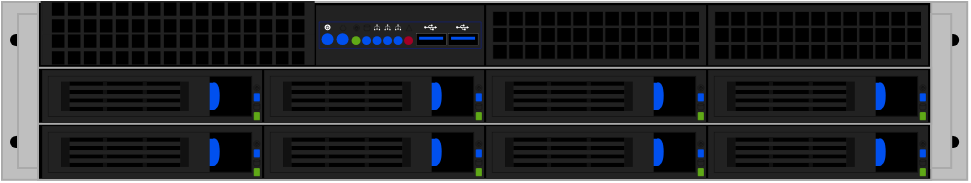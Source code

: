 <mxfile version="24.7.17">
  <diagram name="Page-1" id="KZN-zyBD-0XipZeYQRDT">
    <mxGraphModel dx="191" dy="109" grid="1" gridSize="10" guides="1" tooltips="1" connect="1" arrows="1" fold="1" page="1" pageScale="1" pageWidth="500" pageHeight="200" math="0" shadow="0">
      <root>
        <mxCell id="0" />
        <mxCell id="1" parent="0" />
        <mxCell id="PaUmts2U89IXsogHB_Yg-3" value="" style="group" vertex="1" connectable="0" parent="1">
          <mxGeometry x="9" y="56" width="482.6" height="88.9" as="geometry" />
        </mxCell>
        <mxCell id="9eh16xiQdjSHdPkHuFP6-378" value="" style="rounded=0;whiteSpace=wrap;html=1;strokeColor=#aaaaaa;fillColor=#bfbfbf;strokeWidth=1;container=0;part=1;movable=1;resizable=1;rotatable=1;deletable=1;editable=1;locked=0;connectable=1;" parent="PaUmts2U89IXsogHB_Yg-3" vertex="1">
          <mxGeometry width="482.6" height="88.9" as="geometry" />
        </mxCell>
        <mxCell id="9eh16xiQdjSHdPkHuFP6-379" value="" style="rounded=0;whiteSpace=wrap;html=1;strokeColor=#aaaaaa;fillColor=#000000;strokeWidth=1;movable=1;resizable=1;rotatable=1;deletable=1;editable=1;locked=0;connectable=1;container=0;" parent="PaUmts2U89IXsogHB_Yg-3" vertex="1">
          <mxGeometry x="18" width="446.6" height="88.9" as="geometry" />
        </mxCell>
        <mxCell id="Tk_3Gi3uglissdDTNCGx-26" value="" style="group" parent="PaUmts2U89IXsogHB_Yg-3" vertex="1" connectable="0">
          <mxGeometry x="4" y="6.0" width="14.0" height="77" as="geometry" />
        </mxCell>
        <mxCell id="Tk_3Gi3uglissdDTNCGx-27" value="" style="group" parent="Tk_3Gi3uglissdDTNCGx-26" vertex="1" connectable="0">
          <mxGeometry x="0.004" y="60.95" width="10" height="6" as="geometry" />
        </mxCell>
        <mxCell id="Tk_3Gi3uglissdDTNCGx-28" value="" style="rounded=0;whiteSpace=wrap;html=1;fillColor=#000000;fontColor=#ffffff;strokeColor=none;container=0;" parent="Tk_3Gi3uglissdDTNCGx-27" vertex="1">
          <mxGeometry x="3" width="4" height="6" as="geometry" />
        </mxCell>
        <mxCell id="Tk_3Gi3uglissdDTNCGx-29" value="" style="ellipse;whiteSpace=wrap;html=1;aspect=fixed;strokeColor=none;fillColor=#000000;" parent="Tk_3Gi3uglissdDTNCGx-27" vertex="1">
          <mxGeometry x="4" width="6" height="6" as="geometry" />
        </mxCell>
        <mxCell id="Tk_3Gi3uglissdDTNCGx-30" value="" style="ellipse;whiteSpace=wrap;html=1;aspect=fixed;strokeColor=none;fillColor=#000000;" parent="Tk_3Gi3uglissdDTNCGx-27" vertex="1">
          <mxGeometry width="6" height="6" as="geometry" />
        </mxCell>
        <mxCell id="Tk_3Gi3uglissdDTNCGx-31" value="" style="group" parent="Tk_3Gi3uglissdDTNCGx-26" vertex="1" connectable="0">
          <mxGeometry y="10.05" width="10" height="6" as="geometry" />
        </mxCell>
        <mxCell id="Tk_3Gi3uglissdDTNCGx-32" value="" style="rounded=0;whiteSpace=wrap;html=1;fillColor=#000000;fontColor=#ffffff;strokeColor=none;container=0;" parent="Tk_3Gi3uglissdDTNCGx-31" vertex="1">
          <mxGeometry x="3" width="4" height="6" as="geometry" />
        </mxCell>
        <mxCell id="Tk_3Gi3uglissdDTNCGx-33" value="" style="ellipse;whiteSpace=wrap;html=1;aspect=fixed;strokeColor=none;fillColor=#000000;" parent="Tk_3Gi3uglissdDTNCGx-31" vertex="1">
          <mxGeometry x="4" width="6" height="6" as="geometry" />
        </mxCell>
        <mxCell id="Tk_3Gi3uglissdDTNCGx-34" value="" style="ellipse;whiteSpace=wrap;html=1;aspect=fixed;strokeColor=none;fillColor=#000000;" parent="Tk_3Gi3uglissdDTNCGx-31" vertex="1">
          <mxGeometry width="6" height="6" as="geometry" />
        </mxCell>
        <mxCell id="Tk_3Gi3uglissdDTNCGx-35" value="" style="rounded=0;whiteSpace=wrap;html=1;strokeColor=#aaaaaa;fillColor=#bfbfbf;strokeWidth=1;movable=1;resizable=1;rotatable=1;deletable=1;editable=1;locked=0;connectable=1;container=0;" parent="Tk_3Gi3uglissdDTNCGx-26" vertex="1">
          <mxGeometry x="4.0" width="10" height="77" as="geometry" />
        </mxCell>
        <mxCell id="Tk_3Gi3uglissdDTNCGx-36" value="" style="group;flipH=1;" parent="PaUmts2U89IXsogHB_Yg-3" vertex="1" connectable="0">
          <mxGeometry x="464.6" y="6" width="14.0" height="77" as="geometry" />
        </mxCell>
        <mxCell id="Tk_3Gi3uglissdDTNCGx-37" value="" style="group" parent="Tk_3Gi3uglissdDTNCGx-36" vertex="1" connectable="0">
          <mxGeometry x="3.996" y="60.95" width="10" height="6" as="geometry" />
        </mxCell>
        <mxCell id="Tk_3Gi3uglissdDTNCGx-38" value="" style="rounded=0;whiteSpace=wrap;html=1;fillColor=#000000;fontColor=#ffffff;strokeColor=none;container=0;" parent="Tk_3Gi3uglissdDTNCGx-37" vertex="1">
          <mxGeometry x="3" width="4" height="6" as="geometry" />
        </mxCell>
        <mxCell id="Tk_3Gi3uglissdDTNCGx-39" value="" style="ellipse;whiteSpace=wrap;html=1;aspect=fixed;strokeColor=none;fillColor=#000000;" parent="Tk_3Gi3uglissdDTNCGx-37" vertex="1">
          <mxGeometry x="4" width="6" height="6" as="geometry" />
        </mxCell>
        <mxCell id="Tk_3Gi3uglissdDTNCGx-40" value="" style="ellipse;whiteSpace=wrap;html=1;aspect=fixed;strokeColor=none;fillColor=#000000;" parent="Tk_3Gi3uglissdDTNCGx-37" vertex="1">
          <mxGeometry width="6" height="6" as="geometry" />
        </mxCell>
        <mxCell id="Tk_3Gi3uglissdDTNCGx-41" value="" style="group" parent="Tk_3Gi3uglissdDTNCGx-36" vertex="1" connectable="0">
          <mxGeometry x="4.0" y="10.05" width="10" height="6" as="geometry" />
        </mxCell>
        <mxCell id="Tk_3Gi3uglissdDTNCGx-42" value="" style="rounded=0;whiteSpace=wrap;html=1;fillColor=#000000;fontColor=#ffffff;strokeColor=none;container=0;" parent="Tk_3Gi3uglissdDTNCGx-41" vertex="1">
          <mxGeometry x="3" width="4" height="6" as="geometry" />
        </mxCell>
        <mxCell id="Tk_3Gi3uglissdDTNCGx-43" value="" style="ellipse;whiteSpace=wrap;html=1;aspect=fixed;strokeColor=none;fillColor=#000000;" parent="Tk_3Gi3uglissdDTNCGx-41" vertex="1">
          <mxGeometry x="4" width="6" height="6" as="geometry" />
        </mxCell>
        <mxCell id="Tk_3Gi3uglissdDTNCGx-44" value="" style="ellipse;whiteSpace=wrap;html=1;aspect=fixed;strokeColor=none;fillColor=#000000;" parent="Tk_3Gi3uglissdDTNCGx-41" vertex="1">
          <mxGeometry width="6" height="6" as="geometry" />
        </mxCell>
        <mxCell id="Tk_3Gi3uglissdDTNCGx-45" value="" style="rounded=0;whiteSpace=wrap;html=1;strokeColor=#aaaaaa;fillColor=#bfbfbf;strokeWidth=1;movable=1;resizable=1;rotatable=1;deletable=1;editable=1;locked=0;connectable=1;container=0;" parent="Tk_3Gi3uglissdDTNCGx-36" vertex="1">
          <mxGeometry x="3.553e-15" width="10" height="77" as="geometry" />
        </mxCell>
        <mxCell id="JdL9-djjlSlwG32NaNs0-222" value="" style="rounded=0;whiteSpace=wrap;html=1;strokeColor=none;fillColor=#222222;strokeWidth=0.5;container=0;movable=1;resizable=1;rotatable=1;deletable=1;editable=1;locked=0;connectable=1;" parent="PaUmts2U89IXsogHB_Yg-3" vertex="1">
          <mxGeometry x="156.78" y="1.39" width="84" height="30" as="geometry" />
        </mxCell>
        <mxCell id="JdL9-djjlSlwG32NaNs0-246" value="" style="rounded=0;whiteSpace=wrap;html=1;strokeColor=none;fillColor=#222222;strokeWidth=0.5;container=0;movable=1;resizable=1;rotatable=1;deletable=1;editable=1;locked=0;connectable=1;" parent="PaUmts2U89IXsogHB_Yg-3" vertex="1">
          <mxGeometry x="352.828" y="1.351" width="109.952" height="30.039" as="geometry" />
        </mxCell>
        <mxCell id="JdL9-djjlSlwG32NaNs0-247" value="" style="rounded=0;whiteSpace=wrap;html=1;strokeColor=#222222;fillColor=#000000;strokeWidth=0.5;movable=1;resizable=1;rotatable=1;deletable=1;editable=1;locked=0;connectable=1;container=0;" parent="PaUmts2U89IXsogHB_Yg-3" vertex="1">
          <mxGeometry x="356.1" y="4.402" width="7.282" height="7.408" as="geometry" />
        </mxCell>
        <mxCell id="JdL9-djjlSlwG32NaNs0-248" value="" style="rounded=0;whiteSpace=wrap;html=1;strokeColor=#222222;fillColor=#000000;strokeWidth=0.5;movable=1;resizable=1;rotatable=1;deletable=1;editable=1;locked=0;connectable=1;container=0;" parent="PaUmts2U89IXsogHB_Yg-3" vertex="1">
          <mxGeometry x="356.1" y="12.551" width="7.282" height="7.408" as="geometry" />
        </mxCell>
        <mxCell id="JdL9-djjlSlwG32NaNs0-249" value="" style="rounded=0;whiteSpace=wrap;html=1;strokeColor=#222222;fillColor=#000000;strokeWidth=0.5;movable=1;resizable=1;rotatable=1;deletable=1;editable=1;locked=0;connectable=1;container=0;" parent="PaUmts2U89IXsogHB_Yg-3" vertex="1">
          <mxGeometry x="364.109" y="4.402" width="7.282" height="7.408" as="geometry" />
        </mxCell>
        <mxCell id="JdL9-djjlSlwG32NaNs0-250" value="" style="rounded=0;whiteSpace=wrap;html=1;strokeColor=#222222;fillColor=#000000;strokeWidth=0.5;movable=1;resizable=1;rotatable=1;deletable=1;editable=1;locked=0;connectable=1;container=0;" parent="PaUmts2U89IXsogHB_Yg-3" vertex="1">
          <mxGeometry x="364.109" y="12.551" width="7.282" height="7.408" as="geometry" />
        </mxCell>
        <mxCell id="JdL9-djjlSlwG32NaNs0-251" value="" style="rounded=0;whiteSpace=wrap;html=1;strokeColor=#222222;fillColor=#000000;strokeWidth=0.5;movable=1;resizable=1;rotatable=1;deletable=1;editable=1;locked=0;connectable=1;container=0;" parent="PaUmts2U89IXsogHB_Yg-3" vertex="1">
          <mxGeometry x="372.119" y="4.402" width="7.282" height="7.408" as="geometry" />
        </mxCell>
        <mxCell id="JdL9-djjlSlwG32NaNs0-252" value="" style="rounded=0;whiteSpace=wrap;html=1;strokeColor=#222222;fillColor=#000000;strokeWidth=0.5;movable=1;resizable=1;rotatable=1;deletable=1;editable=1;locked=0;connectable=1;container=0;" parent="PaUmts2U89IXsogHB_Yg-3" vertex="1">
          <mxGeometry x="372.119" y="12.551" width="7.282" height="7.408" as="geometry" />
        </mxCell>
        <mxCell id="JdL9-djjlSlwG32NaNs0-253" value="" style="rounded=0;whiteSpace=wrap;html=1;strokeColor=#222222;fillColor=#000000;strokeWidth=0.5;movable=1;resizable=1;rotatable=1;deletable=1;editable=1;locked=0;connectable=1;container=0;" parent="PaUmts2U89IXsogHB_Yg-3" vertex="1">
          <mxGeometry x="380.129" y="4.402" width="7.282" height="7.408" as="geometry" />
        </mxCell>
        <mxCell id="JdL9-djjlSlwG32NaNs0-254" value="" style="rounded=0;whiteSpace=wrap;html=1;strokeColor=#222222;fillColor=#000000;strokeWidth=0.5;movable=1;resizable=1;rotatable=1;deletable=1;editable=1;locked=0;connectable=1;container=0;" parent="PaUmts2U89IXsogHB_Yg-3" vertex="1">
          <mxGeometry x="380.129" y="12.551" width="7.282" height="7.408" as="geometry" />
        </mxCell>
        <mxCell id="JdL9-djjlSlwG32NaNs0-255" value="" style="rounded=0;whiteSpace=wrap;html=1;strokeColor=#222222;fillColor=#000000;strokeWidth=0.5;movable=1;resizable=1;rotatable=1;deletable=1;editable=1;locked=0;connectable=1;container=0;" parent="PaUmts2U89IXsogHB_Yg-3" vertex="1">
          <mxGeometry x="388.139" y="4.402" width="7.282" height="7.408" as="geometry" />
        </mxCell>
        <mxCell id="JdL9-djjlSlwG32NaNs0-256" value="" style="rounded=0;whiteSpace=wrap;html=1;strokeColor=#222222;fillColor=#000000;strokeWidth=0.5;movable=1;resizable=1;rotatable=1;deletable=1;editable=1;locked=0;connectable=1;container=0;" parent="PaUmts2U89IXsogHB_Yg-3" vertex="1">
          <mxGeometry x="388.139" y="12.551" width="7.282" height="7.408" as="geometry" />
        </mxCell>
        <mxCell id="JdL9-djjlSlwG32NaNs0-257" value="" style="rounded=0;whiteSpace=wrap;html=1;strokeColor=#222222;fillColor=#000000;strokeWidth=0.5;movable=1;resizable=1;rotatable=1;deletable=1;editable=1;locked=0;connectable=1;container=0;" parent="PaUmts2U89IXsogHB_Yg-3" vertex="1">
          <mxGeometry x="396.148" y="4.402" width="7.282" height="7.408" as="geometry" />
        </mxCell>
        <mxCell id="JdL9-djjlSlwG32NaNs0-258" value="" style="rounded=0;whiteSpace=wrap;html=1;strokeColor=#222222;fillColor=#000000;strokeWidth=0.5;movable=1;resizable=1;rotatable=1;deletable=1;editable=1;locked=0;connectable=1;container=0;" parent="PaUmts2U89IXsogHB_Yg-3" vertex="1">
          <mxGeometry x="396.148" y="12.551" width="7.282" height="7.408" as="geometry" />
        </mxCell>
        <mxCell id="JdL9-djjlSlwG32NaNs0-259" value="" style="rounded=0;whiteSpace=wrap;html=1;strokeColor=#222222;fillColor=#000000;strokeWidth=0.5;movable=1;resizable=1;rotatable=1;deletable=1;editable=1;locked=0;connectable=1;container=0;" parent="PaUmts2U89IXsogHB_Yg-3" vertex="1">
          <mxGeometry x="404.158" y="4.402" width="7.282" height="7.408" as="geometry" />
        </mxCell>
        <mxCell id="JdL9-djjlSlwG32NaNs0-260" value="" style="rounded=0;whiteSpace=wrap;html=1;strokeColor=#222222;fillColor=#000000;strokeWidth=0.5;movable=1;resizable=1;rotatable=1;deletable=1;editable=1;locked=0;connectable=1;container=0;" parent="PaUmts2U89IXsogHB_Yg-3" vertex="1">
          <mxGeometry x="404.158" y="12.551" width="7.282" height="7.408" as="geometry" />
        </mxCell>
        <mxCell id="JdL9-djjlSlwG32NaNs0-261" value="" style="rounded=0;whiteSpace=wrap;html=1;strokeColor=#222222;fillColor=#000000;strokeWidth=0.5;movable=1;resizable=1;rotatable=1;deletable=1;editable=1;locked=0;connectable=1;container=0;" parent="PaUmts2U89IXsogHB_Yg-3" vertex="1">
          <mxGeometry x="412.168" y="4.402" width="7.282" height="7.408" as="geometry" />
        </mxCell>
        <mxCell id="JdL9-djjlSlwG32NaNs0-262" value="" style="rounded=0;whiteSpace=wrap;html=1;strokeColor=#222222;fillColor=#000000;strokeWidth=0.5;movable=1;resizable=1;rotatable=1;deletable=1;editable=1;locked=0;connectable=1;container=0;" parent="PaUmts2U89IXsogHB_Yg-3" vertex="1">
          <mxGeometry x="412.168" y="12.551" width="7.282" height="7.408" as="geometry" />
        </mxCell>
        <mxCell id="JdL9-djjlSlwG32NaNs0-263" value="" style="rounded=0;whiteSpace=wrap;html=1;strokeColor=#222222;fillColor=#000000;strokeWidth=0.5;movable=1;resizable=1;rotatable=1;deletable=1;editable=1;locked=0;connectable=1;container=0;" parent="PaUmts2U89IXsogHB_Yg-3" vertex="1">
          <mxGeometry x="420.178" y="4.402" width="7.282" height="7.408" as="geometry" />
        </mxCell>
        <mxCell id="JdL9-djjlSlwG32NaNs0-264" value="" style="rounded=0;whiteSpace=wrap;html=1;strokeColor=#222222;fillColor=#000000;strokeWidth=0.5;movable=1;resizable=1;rotatable=1;deletable=1;editable=1;locked=0;connectable=1;container=0;" parent="PaUmts2U89IXsogHB_Yg-3" vertex="1">
          <mxGeometry x="420.178" y="12.551" width="7.282" height="7.408" as="geometry" />
        </mxCell>
        <mxCell id="JdL9-djjlSlwG32NaNs0-265" value="" style="rounded=0;whiteSpace=wrap;html=1;strokeColor=#222222;fillColor=#000000;strokeWidth=0.5;movable=1;resizable=1;rotatable=1;deletable=1;editable=1;locked=0;connectable=1;container=0;" parent="PaUmts2U89IXsogHB_Yg-3" vertex="1">
          <mxGeometry x="428.187" y="4.402" width="7.282" height="7.408" as="geometry" />
        </mxCell>
        <mxCell id="JdL9-djjlSlwG32NaNs0-266" value="" style="rounded=0;whiteSpace=wrap;html=1;strokeColor=#222222;fillColor=#000000;strokeWidth=0.5;movable=1;resizable=1;rotatable=1;deletable=1;editable=1;locked=0;connectable=1;container=0;" parent="PaUmts2U89IXsogHB_Yg-3" vertex="1">
          <mxGeometry x="428.187" y="12.551" width="7.282" height="7.408" as="geometry" />
        </mxCell>
        <mxCell id="JdL9-djjlSlwG32NaNs0-267" value="" style="rounded=0;whiteSpace=wrap;html=1;strokeColor=#222222;fillColor=#000000;strokeWidth=0.5;movable=1;resizable=1;rotatable=1;deletable=1;editable=1;locked=0;connectable=1;container=0;" parent="PaUmts2U89IXsogHB_Yg-3" vertex="1">
          <mxGeometry x="436.197" y="4.402" width="7.282" height="7.408" as="geometry" />
        </mxCell>
        <mxCell id="JdL9-djjlSlwG32NaNs0-268" value="" style="rounded=0;whiteSpace=wrap;html=1;strokeColor=#222222;fillColor=#000000;strokeWidth=0.5;movable=1;resizable=1;rotatable=1;deletable=1;editable=1;locked=0;connectable=1;container=0;" parent="PaUmts2U89IXsogHB_Yg-3" vertex="1">
          <mxGeometry x="436.197" y="12.551" width="7.282" height="7.408" as="geometry" />
        </mxCell>
        <mxCell id="JdL9-djjlSlwG32NaNs0-269" value="" style="rounded=0;whiteSpace=wrap;html=1;strokeColor=#222222;fillColor=#000000;strokeWidth=0.5;movable=1;resizable=1;rotatable=1;deletable=1;editable=1;locked=0;connectable=1;container=0;" parent="PaUmts2U89IXsogHB_Yg-3" vertex="1">
          <mxGeometry x="444.207" y="4.402" width="7.282" height="7.408" as="geometry" />
        </mxCell>
        <mxCell id="JdL9-djjlSlwG32NaNs0-270" value="" style="rounded=0;whiteSpace=wrap;html=1;strokeColor=#222222;fillColor=#000000;strokeWidth=0.5;movable=1;resizable=1;rotatable=1;deletable=1;editable=1;locked=0;connectable=1;container=0;" parent="PaUmts2U89IXsogHB_Yg-3" vertex="1">
          <mxGeometry x="444.207" y="12.551" width="7.282" height="7.408" as="geometry" />
        </mxCell>
        <mxCell id="JdL9-djjlSlwG32NaNs0-271" value="" style="rounded=0;whiteSpace=wrap;html=1;strokeColor=#222222;fillColor=#000000;strokeWidth=0.5;movable=1;resizable=1;rotatable=1;deletable=1;editable=1;locked=0;connectable=1;container=0;" parent="PaUmts2U89IXsogHB_Yg-3" vertex="1">
          <mxGeometry x="452.217" y="4.402" width="7.282" height="7.408" as="geometry" />
        </mxCell>
        <mxCell id="JdL9-djjlSlwG32NaNs0-272" value="" style="rounded=0;whiteSpace=wrap;html=1;strokeColor=#222222;fillColor=#000000;strokeWidth=0.5;movable=1;resizable=1;rotatable=1;deletable=1;editable=1;locked=0;connectable=1;container=0;" parent="PaUmts2U89IXsogHB_Yg-3" vertex="1">
          <mxGeometry x="452.217" y="12.551" width="7.282" height="7.408" as="geometry" />
        </mxCell>
        <mxCell id="JdL9-djjlSlwG32NaNs0-448" value="" style="group;strokeColor=#222222;strokeWidth=1;fillColor=none;" parent="PaUmts2U89IXsogHB_Yg-3" vertex="1" connectable="0">
          <mxGeometry x="19.83" width="136" height="15" as="geometry" />
        </mxCell>
        <mxCell id="JdL9-djjlSlwG32NaNs0-307" value="" style="rounded=0;whiteSpace=wrap;html=1;strokeColor=none;fillColor=#222222;strokeWidth=0.5;container=0;movable=1;resizable=1;rotatable=1;deletable=1;editable=1;locked=0;connectable=1;" parent="JdL9-djjlSlwG32NaNs0-448" vertex="1">
          <mxGeometry y="0.02" width="136" height="15" as="geometry" />
        </mxCell>
        <mxCell id="JdL9-djjlSlwG32NaNs0-411" value="" style="group" parent="JdL9-djjlSlwG32NaNs0-448" vertex="1" connectable="0">
          <mxGeometry x="4.864" width="126.273" height="15" as="geometry" />
        </mxCell>
        <mxCell id="JdL9-djjlSlwG32NaNs0-308" value="" style="rounded=0;whiteSpace=wrap;html=1;strokeColor=none;fillColor=#000000;strokeWidth=0.5;movable=1;resizable=1;rotatable=1;deletable=1;editable=1;locked=0;connectable=1;container=0;" parent="JdL9-djjlSlwG32NaNs0-411" vertex="1">
          <mxGeometry width="6.273" height="6.603" as="geometry" />
        </mxCell>
        <mxCell id="JdL9-djjlSlwG32NaNs0-309" value="" style="rounded=0;whiteSpace=wrap;html=1;strokeColor=none;fillColor=#000000;strokeWidth=0.5;movable=1;resizable=1;rotatable=1;deletable=1;editable=1;locked=0;connectable=1;container=0;" parent="JdL9-djjlSlwG32NaNs0-411" vertex="1">
          <mxGeometry y="8.397" width="6.273" height="6.603" as="geometry" />
        </mxCell>
        <mxCell id="JdL9-djjlSlwG32NaNs0-310" value="" style="rounded=0;whiteSpace=wrap;html=1;strokeColor=none;fillColor=#000000;strokeWidth=0.5;movable=1;resizable=1;rotatable=1;deletable=1;editable=1;locked=0;connectable=1;container=0;" parent="JdL9-djjlSlwG32NaNs0-411" vertex="1">
          <mxGeometry x="8" width="6.273" height="6.603" as="geometry" />
        </mxCell>
        <mxCell id="JdL9-djjlSlwG32NaNs0-311" value="" style="rounded=0;whiteSpace=wrap;html=1;strokeColor=none;fillColor=#000000;strokeWidth=0.5;movable=1;resizable=1;rotatable=1;deletable=1;editable=1;locked=0;connectable=1;container=0;" parent="JdL9-djjlSlwG32NaNs0-411" vertex="1">
          <mxGeometry x="8" y="8.397" width="6.273" height="6.603" as="geometry" />
        </mxCell>
        <mxCell id="JdL9-djjlSlwG32NaNs0-312" value="" style="rounded=0;whiteSpace=wrap;html=1;strokeColor=none;fillColor=#000000;strokeWidth=0.5;movable=1;resizable=1;rotatable=1;deletable=1;editable=1;locked=0;connectable=1;container=0;" parent="JdL9-djjlSlwG32NaNs0-411" vertex="1">
          <mxGeometry x="16.0" width="6.273" height="6.603" as="geometry" />
        </mxCell>
        <mxCell id="JdL9-djjlSlwG32NaNs0-313" value="" style="rounded=0;whiteSpace=wrap;html=1;strokeColor=none;fillColor=#000000;strokeWidth=0.5;movable=1;resizable=1;rotatable=1;deletable=1;editable=1;locked=0;connectable=1;container=0;" parent="JdL9-djjlSlwG32NaNs0-411" vertex="1">
          <mxGeometry x="16.0" y="8.397" width="6.273" height="6.603" as="geometry" />
        </mxCell>
        <mxCell id="JdL9-djjlSlwG32NaNs0-314" value="" style="rounded=0;whiteSpace=wrap;html=1;strokeColor=none;fillColor=#000000;strokeWidth=0.5;movable=1;resizable=1;rotatable=1;deletable=1;editable=1;locked=0;connectable=1;container=0;" parent="JdL9-djjlSlwG32NaNs0-411" vertex="1">
          <mxGeometry x="24.0" width="6.273" height="6.603" as="geometry" />
        </mxCell>
        <mxCell id="JdL9-djjlSlwG32NaNs0-315" value="" style="rounded=0;whiteSpace=wrap;html=1;strokeColor=none;fillColor=#000000;strokeWidth=0.5;movable=1;resizable=1;rotatable=1;deletable=1;editable=1;locked=0;connectable=1;container=0;" parent="JdL9-djjlSlwG32NaNs0-411" vertex="1">
          <mxGeometry x="24.0" y="8.397" width="6.273" height="6.603" as="geometry" />
        </mxCell>
        <mxCell id="JdL9-djjlSlwG32NaNs0-316" value="" style="rounded=0;whiteSpace=wrap;html=1;strokeColor=none;fillColor=#000000;strokeWidth=0.5;movable=1;resizable=1;rotatable=1;deletable=1;editable=1;locked=0;connectable=1;container=0;" parent="JdL9-djjlSlwG32NaNs0-411" vertex="1">
          <mxGeometry x="32.0" width="6.273" height="6.603" as="geometry" />
        </mxCell>
        <mxCell id="JdL9-djjlSlwG32NaNs0-317" value="" style="rounded=0;whiteSpace=wrap;html=1;strokeColor=none;fillColor=#000000;strokeWidth=0.5;movable=1;resizable=1;rotatable=1;deletable=1;editable=1;locked=0;connectable=1;container=0;" parent="JdL9-djjlSlwG32NaNs0-411" vertex="1">
          <mxGeometry x="32.0" y="8.397" width="6.273" height="6.603" as="geometry" />
        </mxCell>
        <mxCell id="JdL9-djjlSlwG32NaNs0-318" value="" style="rounded=0;whiteSpace=wrap;html=1;strokeColor=none;fillColor=#000000;strokeWidth=0.5;movable=1;resizable=1;rotatable=1;deletable=1;editable=1;locked=0;connectable=1;container=0;" parent="JdL9-djjlSlwG32NaNs0-411" vertex="1">
          <mxGeometry x="40.0" width="6.273" height="6.603" as="geometry" />
        </mxCell>
        <mxCell id="JdL9-djjlSlwG32NaNs0-319" value="" style="rounded=0;whiteSpace=wrap;html=1;strokeColor=none;fillColor=#000000;strokeWidth=0.5;movable=1;resizable=1;rotatable=1;deletable=1;editable=1;locked=0;connectable=1;container=0;" parent="JdL9-djjlSlwG32NaNs0-411" vertex="1">
          <mxGeometry x="40.0" y="8.397" width="6.273" height="6.603" as="geometry" />
        </mxCell>
        <mxCell id="JdL9-djjlSlwG32NaNs0-320" value="" style="rounded=0;whiteSpace=wrap;html=1;strokeColor=none;fillColor=#000000;strokeWidth=0.5;movable=1;resizable=1;rotatable=1;deletable=1;editable=1;locked=0;connectable=1;container=0;" parent="JdL9-djjlSlwG32NaNs0-411" vertex="1">
          <mxGeometry x="48.0" width="6.273" height="6.603" as="geometry" />
        </mxCell>
        <mxCell id="JdL9-djjlSlwG32NaNs0-321" value="" style="rounded=0;whiteSpace=wrap;html=1;strokeColor=none;fillColor=#000000;strokeWidth=0.5;movable=1;resizable=1;rotatable=1;deletable=1;editable=1;locked=0;connectable=1;container=0;" parent="JdL9-djjlSlwG32NaNs0-411" vertex="1">
          <mxGeometry x="48.0" y="8.397" width="6.273" height="6.603" as="geometry" />
        </mxCell>
        <mxCell id="JdL9-djjlSlwG32NaNs0-322" value="" style="rounded=0;whiteSpace=wrap;html=1;strokeColor=none;fillColor=#000000;strokeWidth=0.5;movable=1;resizable=1;rotatable=1;deletable=1;editable=1;locked=0;connectable=1;container=0;" parent="JdL9-djjlSlwG32NaNs0-411" vertex="1">
          <mxGeometry x="56.0" width="6.273" height="6.603" as="geometry" />
        </mxCell>
        <mxCell id="JdL9-djjlSlwG32NaNs0-323" value="" style="rounded=0;whiteSpace=wrap;html=1;strokeColor=none;fillColor=#000000;strokeWidth=0.5;movable=1;resizable=1;rotatable=1;deletable=1;editable=1;locked=0;connectable=1;container=0;" parent="JdL9-djjlSlwG32NaNs0-411" vertex="1">
          <mxGeometry x="56.0" y="8.397" width="6.273" height="6.603" as="geometry" />
        </mxCell>
        <mxCell id="JdL9-djjlSlwG32NaNs0-324" value="" style="rounded=0;whiteSpace=wrap;html=1;strokeColor=none;fillColor=#000000;strokeWidth=0.5;movable=1;resizable=1;rotatable=1;deletable=1;editable=1;locked=0;connectable=1;container=0;" parent="JdL9-djjlSlwG32NaNs0-411" vertex="1">
          <mxGeometry x="64.0" width="6.273" height="6.603" as="geometry" />
        </mxCell>
        <mxCell id="JdL9-djjlSlwG32NaNs0-325" value="" style="rounded=0;whiteSpace=wrap;html=1;strokeColor=none;fillColor=#000000;strokeWidth=0.5;movable=1;resizable=1;rotatable=1;deletable=1;editable=1;locked=0;connectable=1;container=0;" parent="JdL9-djjlSlwG32NaNs0-411" vertex="1">
          <mxGeometry x="64.0" y="8.397" width="6.273" height="6.603" as="geometry" />
        </mxCell>
        <mxCell id="JdL9-djjlSlwG32NaNs0-326" value="" style="rounded=0;whiteSpace=wrap;html=1;strokeColor=none;fillColor=#000000;strokeWidth=0.5;movable=1;resizable=1;rotatable=1;deletable=1;editable=1;locked=0;connectable=1;container=0;" parent="JdL9-djjlSlwG32NaNs0-411" vertex="1">
          <mxGeometry x="72" width="6.273" height="6.603" as="geometry" />
        </mxCell>
        <mxCell id="JdL9-djjlSlwG32NaNs0-327" value="" style="rounded=0;whiteSpace=wrap;html=1;strokeColor=none;fillColor=#000000;strokeWidth=0.5;movable=1;resizable=1;rotatable=1;deletable=1;editable=1;locked=0;connectable=1;container=0;" parent="JdL9-djjlSlwG32NaNs0-411" vertex="1">
          <mxGeometry x="72" y="8.397" width="6.273" height="6.603" as="geometry" />
        </mxCell>
        <mxCell id="JdL9-djjlSlwG32NaNs0-328" value="" style="rounded=0;whiteSpace=wrap;html=1;strokeColor=none;fillColor=#000000;strokeWidth=0.5;movable=1;resizable=1;rotatable=1;deletable=1;editable=1;locked=0;connectable=1;container=0;" parent="JdL9-djjlSlwG32NaNs0-411" vertex="1">
          <mxGeometry x="80" width="6.273" height="6.603" as="geometry" />
        </mxCell>
        <mxCell id="JdL9-djjlSlwG32NaNs0-329" value="" style="rounded=0;whiteSpace=wrap;html=1;strokeColor=none;fillColor=#000000;strokeWidth=0.5;movable=1;resizable=1;rotatable=1;deletable=1;editable=1;locked=0;connectable=1;container=0;" parent="JdL9-djjlSlwG32NaNs0-411" vertex="1">
          <mxGeometry x="80" y="8.397" width="6.273" height="6.603" as="geometry" />
        </mxCell>
        <mxCell id="JdL9-djjlSlwG32NaNs0-330" value="" style="rounded=0;whiteSpace=wrap;html=1;strokeColor=none;fillColor=#000000;strokeWidth=0.5;movable=1;resizable=1;rotatable=1;deletable=1;editable=1;locked=0;connectable=1;container=0;" parent="JdL9-djjlSlwG32NaNs0-411" vertex="1">
          <mxGeometry x="88" width="6.273" height="6.603" as="geometry" />
        </mxCell>
        <mxCell id="JdL9-djjlSlwG32NaNs0-331" value="" style="rounded=0;whiteSpace=wrap;html=1;strokeColor=none;fillColor=#000000;strokeWidth=0.5;movable=1;resizable=1;rotatable=1;deletable=1;editable=1;locked=0;connectable=1;container=0;" parent="JdL9-djjlSlwG32NaNs0-411" vertex="1">
          <mxGeometry x="88" y="8.397" width="6.273" height="6.603" as="geometry" />
        </mxCell>
        <mxCell id="JdL9-djjlSlwG32NaNs0-332" value="" style="rounded=0;whiteSpace=wrap;html=1;strokeColor=none;fillColor=#000000;strokeWidth=0.5;movable=1;resizable=1;rotatable=1;deletable=1;editable=1;locked=0;connectable=1;container=0;" parent="JdL9-djjlSlwG32NaNs0-411" vertex="1">
          <mxGeometry x="96.0" width="6.273" height="6.603" as="geometry" />
        </mxCell>
        <mxCell id="JdL9-djjlSlwG32NaNs0-333" value="" style="rounded=0;whiteSpace=wrap;html=1;strokeColor=none;fillColor=#000000;strokeWidth=0.5;movable=1;resizable=1;rotatable=1;deletable=1;editable=1;locked=0;connectable=1;container=0;" parent="JdL9-djjlSlwG32NaNs0-411" vertex="1">
          <mxGeometry x="96.0" y="8.397" width="6.273" height="6.603" as="geometry" />
        </mxCell>
        <mxCell id="JdL9-djjlSlwG32NaNs0-334" value="" style="rounded=0;whiteSpace=wrap;html=1;strokeColor=none;fillColor=#000000;strokeWidth=0.5;movable=1;resizable=1;rotatable=1;deletable=1;editable=1;locked=0;connectable=1;container=0;" parent="JdL9-djjlSlwG32NaNs0-411" vertex="1">
          <mxGeometry x="104.0" width="6.273" height="6.603" as="geometry" />
        </mxCell>
        <mxCell id="JdL9-djjlSlwG32NaNs0-335" value="" style="rounded=0;whiteSpace=wrap;html=1;strokeColor=none;fillColor=#000000;strokeWidth=0.5;movable=1;resizable=1;rotatable=1;deletable=1;editable=1;locked=0;connectable=1;container=0;" parent="JdL9-djjlSlwG32NaNs0-411" vertex="1">
          <mxGeometry x="103.855" y="8.397" width="6.273" height="6.603" as="geometry" />
        </mxCell>
        <mxCell id="JdL9-djjlSlwG32NaNs0-336" value="" style="rounded=0;whiteSpace=wrap;html=1;strokeColor=none;fillColor=#000000;strokeWidth=0.5;movable=1;resizable=1;rotatable=1;deletable=1;editable=1;locked=0;connectable=1;container=0;" parent="JdL9-djjlSlwG32NaNs0-411" vertex="1">
          <mxGeometry x="112.0" width="6.273" height="6.603" as="geometry" />
        </mxCell>
        <mxCell id="JdL9-djjlSlwG32NaNs0-337" value="" style="rounded=0;whiteSpace=wrap;html=1;strokeColor=none;fillColor=#000000;strokeWidth=0.5;movable=1;resizable=1;rotatable=1;deletable=1;editable=1;locked=0;connectable=1;container=0;" parent="JdL9-djjlSlwG32NaNs0-411" vertex="1">
          <mxGeometry x="112.0" y="8.397" width="6.273" height="6.603" as="geometry" />
        </mxCell>
        <mxCell id="JdL9-djjlSlwG32NaNs0-338" value="" style="rounded=0;whiteSpace=wrap;html=1;strokeColor=none;fillColor=#000000;strokeWidth=0.5;movable=1;resizable=1;rotatable=1;deletable=1;editable=1;locked=0;connectable=1;container=0;" parent="JdL9-djjlSlwG32NaNs0-411" vertex="1">
          <mxGeometry x="120.0" width="6.273" height="6.603" as="geometry" />
        </mxCell>
        <mxCell id="JdL9-djjlSlwG32NaNs0-339" value="" style="rounded=0;whiteSpace=wrap;html=1;strokeColor=none;fillColor=#000000;strokeWidth=0.5;movable=1;resizable=1;rotatable=1;deletable=1;editable=1;locked=0;connectable=1;container=0;" parent="JdL9-djjlSlwG32NaNs0-411" vertex="1">
          <mxGeometry x="120.0" y="8.397" width="6.273" height="6.603" as="geometry" />
        </mxCell>
        <mxCell id="JdL9-djjlSlwG32NaNs0-449" value="" style="group;strokeColor=#222222;strokeWidth=1;" parent="PaUmts2U89IXsogHB_Yg-3" vertex="1" connectable="0">
          <mxGeometry x="19.83" y="16" width="136" height="15" as="geometry" />
        </mxCell>
        <mxCell id="JdL9-djjlSlwG32NaNs0-450" value="" style="rounded=0;whiteSpace=wrap;html=1;strokeColor=none;fillColor=#222222;strokeWidth=0.5;container=0;movable=1;resizable=1;rotatable=1;deletable=1;editable=1;locked=0;connectable=1;" parent="JdL9-djjlSlwG32NaNs0-449" vertex="1">
          <mxGeometry y="0.02" width="136" height="15" as="geometry" />
        </mxCell>
        <mxCell id="JdL9-djjlSlwG32NaNs0-451" value="" style="group" parent="JdL9-djjlSlwG32NaNs0-449" vertex="1" connectable="0">
          <mxGeometry x="4.864" width="126.273" height="15" as="geometry" />
        </mxCell>
        <mxCell id="JdL9-djjlSlwG32NaNs0-452" value="" style="rounded=0;whiteSpace=wrap;html=1;strokeColor=none;fillColor=#000000;strokeWidth=0.5;movable=1;resizable=1;rotatable=1;deletable=1;editable=1;locked=0;connectable=1;container=0;" parent="JdL9-djjlSlwG32NaNs0-451" vertex="1">
          <mxGeometry width="6.273" height="6.603" as="geometry" />
        </mxCell>
        <mxCell id="JdL9-djjlSlwG32NaNs0-453" value="" style="rounded=0;whiteSpace=wrap;html=1;strokeColor=none;fillColor=#000000;strokeWidth=0.5;movable=1;resizable=1;rotatable=1;deletable=1;editable=1;locked=0;connectable=1;container=0;" parent="JdL9-djjlSlwG32NaNs0-451" vertex="1">
          <mxGeometry y="8.397" width="6.273" height="6.603" as="geometry" />
        </mxCell>
        <mxCell id="JdL9-djjlSlwG32NaNs0-454" value="" style="rounded=0;whiteSpace=wrap;html=1;strokeColor=none;fillColor=#000000;strokeWidth=0.5;movable=1;resizable=1;rotatable=1;deletable=1;editable=1;locked=0;connectable=1;container=0;" parent="JdL9-djjlSlwG32NaNs0-451" vertex="1">
          <mxGeometry x="8" width="6.273" height="6.603" as="geometry" />
        </mxCell>
        <mxCell id="JdL9-djjlSlwG32NaNs0-455" value="" style="rounded=0;whiteSpace=wrap;html=1;strokeColor=none;fillColor=#000000;strokeWidth=0.5;movable=1;resizable=1;rotatable=1;deletable=1;editable=1;locked=0;connectable=1;container=0;" parent="JdL9-djjlSlwG32NaNs0-451" vertex="1">
          <mxGeometry x="8" y="8.397" width="6.273" height="6.603" as="geometry" />
        </mxCell>
        <mxCell id="JdL9-djjlSlwG32NaNs0-456" value="" style="rounded=0;whiteSpace=wrap;html=1;strokeColor=none;fillColor=#000000;strokeWidth=0.5;movable=1;resizable=1;rotatable=1;deletable=1;editable=1;locked=0;connectable=1;container=0;" parent="JdL9-djjlSlwG32NaNs0-451" vertex="1">
          <mxGeometry x="16.0" width="6.273" height="6.603" as="geometry" />
        </mxCell>
        <mxCell id="JdL9-djjlSlwG32NaNs0-457" value="" style="rounded=0;whiteSpace=wrap;html=1;strokeColor=none;fillColor=#000000;strokeWidth=0.5;movable=1;resizable=1;rotatable=1;deletable=1;editable=1;locked=0;connectable=1;container=0;" parent="JdL9-djjlSlwG32NaNs0-451" vertex="1">
          <mxGeometry x="16.0" y="8.397" width="6.273" height="6.603" as="geometry" />
        </mxCell>
        <mxCell id="JdL9-djjlSlwG32NaNs0-458" value="" style="rounded=0;whiteSpace=wrap;html=1;strokeColor=none;fillColor=#000000;strokeWidth=0.5;movable=1;resizable=1;rotatable=1;deletable=1;editable=1;locked=0;connectable=1;container=0;" parent="JdL9-djjlSlwG32NaNs0-451" vertex="1">
          <mxGeometry x="24.0" width="6.273" height="6.603" as="geometry" />
        </mxCell>
        <mxCell id="JdL9-djjlSlwG32NaNs0-459" value="" style="rounded=0;whiteSpace=wrap;html=1;strokeColor=none;fillColor=#000000;strokeWidth=0.5;movable=1;resizable=1;rotatable=1;deletable=1;editable=1;locked=0;connectable=1;container=0;" parent="JdL9-djjlSlwG32NaNs0-451" vertex="1">
          <mxGeometry x="24.0" y="8.397" width="6.273" height="6.603" as="geometry" />
        </mxCell>
        <mxCell id="JdL9-djjlSlwG32NaNs0-460" value="" style="rounded=0;whiteSpace=wrap;html=1;strokeColor=none;fillColor=#000000;strokeWidth=0.5;movable=1;resizable=1;rotatable=1;deletable=1;editable=1;locked=0;connectable=1;container=0;" parent="JdL9-djjlSlwG32NaNs0-451" vertex="1">
          <mxGeometry x="32.0" width="6.273" height="6.603" as="geometry" />
        </mxCell>
        <mxCell id="JdL9-djjlSlwG32NaNs0-461" value="" style="rounded=0;whiteSpace=wrap;html=1;strokeColor=none;fillColor=#000000;strokeWidth=0.5;movable=1;resizable=1;rotatable=1;deletable=1;editable=1;locked=0;connectable=1;container=0;" parent="JdL9-djjlSlwG32NaNs0-451" vertex="1">
          <mxGeometry x="32.0" y="8.397" width="6.273" height="6.603" as="geometry" />
        </mxCell>
        <mxCell id="JdL9-djjlSlwG32NaNs0-462" value="" style="rounded=0;whiteSpace=wrap;html=1;strokeColor=none;fillColor=#000000;strokeWidth=0.5;movable=1;resizable=1;rotatable=1;deletable=1;editable=1;locked=0;connectable=1;container=0;" parent="JdL9-djjlSlwG32NaNs0-451" vertex="1">
          <mxGeometry x="40.0" width="6.273" height="6.603" as="geometry" />
        </mxCell>
        <mxCell id="JdL9-djjlSlwG32NaNs0-463" value="" style="rounded=0;whiteSpace=wrap;html=1;strokeColor=none;fillColor=#000000;strokeWidth=0.5;movable=1;resizable=1;rotatable=1;deletable=1;editable=1;locked=0;connectable=1;container=0;" parent="JdL9-djjlSlwG32NaNs0-451" vertex="1">
          <mxGeometry x="40.0" y="8.397" width="6.273" height="6.603" as="geometry" />
        </mxCell>
        <mxCell id="JdL9-djjlSlwG32NaNs0-464" value="" style="rounded=0;whiteSpace=wrap;html=1;strokeColor=none;fillColor=#000000;strokeWidth=0.5;movable=1;resizable=1;rotatable=1;deletable=1;editable=1;locked=0;connectable=1;container=0;" parent="JdL9-djjlSlwG32NaNs0-451" vertex="1">
          <mxGeometry x="48.0" width="6.273" height="6.603" as="geometry" />
        </mxCell>
        <mxCell id="JdL9-djjlSlwG32NaNs0-465" value="" style="rounded=0;whiteSpace=wrap;html=1;strokeColor=none;fillColor=#000000;strokeWidth=0.5;movable=1;resizable=1;rotatable=1;deletable=1;editable=1;locked=0;connectable=1;container=0;" parent="JdL9-djjlSlwG32NaNs0-451" vertex="1">
          <mxGeometry x="48.0" y="8.397" width="6.273" height="6.603" as="geometry" />
        </mxCell>
        <mxCell id="JdL9-djjlSlwG32NaNs0-466" value="" style="rounded=0;whiteSpace=wrap;html=1;strokeColor=none;fillColor=#000000;strokeWidth=0.5;movable=1;resizable=1;rotatable=1;deletable=1;editable=1;locked=0;connectable=1;container=0;" parent="JdL9-djjlSlwG32NaNs0-451" vertex="1">
          <mxGeometry x="56.0" width="6.273" height="6.603" as="geometry" />
        </mxCell>
        <mxCell id="JdL9-djjlSlwG32NaNs0-467" value="" style="rounded=0;whiteSpace=wrap;html=1;strokeColor=none;fillColor=#000000;strokeWidth=0.5;movable=1;resizable=1;rotatable=1;deletable=1;editable=1;locked=0;connectable=1;container=0;" parent="JdL9-djjlSlwG32NaNs0-451" vertex="1">
          <mxGeometry x="56.0" y="8.397" width="6.273" height="6.603" as="geometry" />
        </mxCell>
        <mxCell id="JdL9-djjlSlwG32NaNs0-468" value="" style="rounded=0;whiteSpace=wrap;html=1;strokeColor=none;fillColor=#000000;strokeWidth=0.5;movable=1;resizable=1;rotatable=1;deletable=1;editable=1;locked=0;connectable=1;container=0;" parent="JdL9-djjlSlwG32NaNs0-451" vertex="1">
          <mxGeometry x="64.0" width="6.273" height="6.603" as="geometry" />
        </mxCell>
        <mxCell id="JdL9-djjlSlwG32NaNs0-469" value="" style="rounded=0;whiteSpace=wrap;html=1;strokeColor=none;fillColor=#000000;strokeWidth=0.5;movable=1;resizable=1;rotatable=1;deletable=1;editable=1;locked=0;connectable=1;container=0;" parent="JdL9-djjlSlwG32NaNs0-451" vertex="1">
          <mxGeometry x="64.0" y="8.397" width="6.273" height="6.603" as="geometry" />
        </mxCell>
        <mxCell id="JdL9-djjlSlwG32NaNs0-470" value="" style="rounded=0;whiteSpace=wrap;html=1;strokeColor=none;fillColor=#000000;strokeWidth=0.5;movable=1;resizable=1;rotatable=1;deletable=1;editable=1;locked=0;connectable=1;container=0;" parent="JdL9-djjlSlwG32NaNs0-451" vertex="1">
          <mxGeometry x="72" width="6.273" height="6.603" as="geometry" />
        </mxCell>
        <mxCell id="JdL9-djjlSlwG32NaNs0-471" value="" style="rounded=0;whiteSpace=wrap;html=1;strokeColor=none;fillColor=#000000;strokeWidth=0.5;movable=1;resizable=1;rotatable=1;deletable=1;editable=1;locked=0;connectable=1;container=0;" parent="JdL9-djjlSlwG32NaNs0-451" vertex="1">
          <mxGeometry x="72" y="8.397" width="6.273" height="6.603" as="geometry" />
        </mxCell>
        <mxCell id="JdL9-djjlSlwG32NaNs0-472" value="" style="rounded=0;whiteSpace=wrap;html=1;strokeColor=none;fillColor=#000000;strokeWidth=0.5;movable=1;resizable=1;rotatable=1;deletable=1;editable=1;locked=0;connectable=1;container=0;" parent="JdL9-djjlSlwG32NaNs0-451" vertex="1">
          <mxGeometry x="80" width="6.273" height="6.603" as="geometry" />
        </mxCell>
        <mxCell id="JdL9-djjlSlwG32NaNs0-473" value="" style="rounded=0;whiteSpace=wrap;html=1;strokeColor=none;fillColor=#000000;strokeWidth=0.5;movable=1;resizable=1;rotatable=1;deletable=1;editable=1;locked=0;connectable=1;container=0;" parent="JdL9-djjlSlwG32NaNs0-451" vertex="1">
          <mxGeometry x="80" y="8.397" width="6.273" height="6.603" as="geometry" />
        </mxCell>
        <mxCell id="JdL9-djjlSlwG32NaNs0-474" value="" style="rounded=0;whiteSpace=wrap;html=1;strokeColor=none;fillColor=#000000;strokeWidth=0.5;movable=1;resizable=1;rotatable=1;deletable=1;editable=1;locked=0;connectable=1;container=0;" parent="JdL9-djjlSlwG32NaNs0-451" vertex="1">
          <mxGeometry x="88" width="6.273" height="6.603" as="geometry" />
        </mxCell>
        <mxCell id="JdL9-djjlSlwG32NaNs0-475" value="" style="rounded=0;whiteSpace=wrap;html=1;strokeColor=none;fillColor=#000000;strokeWidth=0.5;movable=1;resizable=1;rotatable=1;deletable=1;editable=1;locked=0;connectable=1;container=0;" parent="JdL9-djjlSlwG32NaNs0-451" vertex="1">
          <mxGeometry x="88" y="8.397" width="6.273" height="6.603" as="geometry" />
        </mxCell>
        <mxCell id="JdL9-djjlSlwG32NaNs0-476" value="" style="rounded=0;whiteSpace=wrap;html=1;strokeColor=none;fillColor=#000000;strokeWidth=0.5;movable=1;resizable=1;rotatable=1;deletable=1;editable=1;locked=0;connectable=1;container=0;" parent="JdL9-djjlSlwG32NaNs0-451" vertex="1">
          <mxGeometry x="96.0" width="6.273" height="6.603" as="geometry" />
        </mxCell>
        <mxCell id="JdL9-djjlSlwG32NaNs0-477" value="" style="rounded=0;whiteSpace=wrap;html=1;strokeColor=none;fillColor=#000000;strokeWidth=0.5;movable=1;resizable=1;rotatable=1;deletable=1;editable=1;locked=0;connectable=1;container=0;" parent="JdL9-djjlSlwG32NaNs0-451" vertex="1">
          <mxGeometry x="96.0" y="8.397" width="6.273" height="6.603" as="geometry" />
        </mxCell>
        <mxCell id="JdL9-djjlSlwG32NaNs0-478" value="" style="rounded=0;whiteSpace=wrap;html=1;strokeColor=none;fillColor=#000000;strokeWidth=0.5;movable=1;resizable=1;rotatable=1;deletable=1;editable=1;locked=0;connectable=1;container=0;" parent="JdL9-djjlSlwG32NaNs0-451" vertex="1">
          <mxGeometry x="104.0" width="6.273" height="6.603" as="geometry" />
        </mxCell>
        <mxCell id="JdL9-djjlSlwG32NaNs0-479" value="" style="rounded=0;whiteSpace=wrap;html=1;strokeColor=none;fillColor=#000000;strokeWidth=0.5;movable=1;resizable=1;rotatable=1;deletable=1;editable=1;locked=0;connectable=1;container=0;" parent="JdL9-djjlSlwG32NaNs0-451" vertex="1">
          <mxGeometry x="103.855" y="8.397" width="6.273" height="6.603" as="geometry" />
        </mxCell>
        <mxCell id="JdL9-djjlSlwG32NaNs0-480" value="" style="rounded=0;whiteSpace=wrap;html=1;strokeColor=none;fillColor=#000000;strokeWidth=0.5;movable=1;resizable=1;rotatable=1;deletable=1;editable=1;locked=0;connectable=1;container=0;" parent="JdL9-djjlSlwG32NaNs0-451" vertex="1">
          <mxGeometry x="112.0" width="6.273" height="6.603" as="geometry" />
        </mxCell>
        <mxCell id="JdL9-djjlSlwG32NaNs0-481" value="" style="rounded=0;whiteSpace=wrap;html=1;strokeColor=none;fillColor=#000000;strokeWidth=0.5;movable=1;resizable=1;rotatable=1;deletable=1;editable=1;locked=0;connectable=1;container=0;" parent="JdL9-djjlSlwG32NaNs0-451" vertex="1">
          <mxGeometry x="112.0" y="8.397" width="6.273" height="6.603" as="geometry" />
        </mxCell>
        <mxCell id="JdL9-djjlSlwG32NaNs0-482" value="" style="rounded=0;whiteSpace=wrap;html=1;strokeColor=none;fillColor=#000000;strokeWidth=0.5;movable=1;resizable=1;rotatable=1;deletable=1;editable=1;locked=0;connectable=1;container=0;" parent="JdL9-djjlSlwG32NaNs0-451" vertex="1">
          <mxGeometry x="120.0" width="6.273" height="6.603" as="geometry" />
        </mxCell>
        <mxCell id="JdL9-djjlSlwG32NaNs0-483" value="" style="rounded=0;whiteSpace=wrap;html=1;strokeColor=none;fillColor=#000000;strokeWidth=0.5;movable=1;resizable=1;rotatable=1;deletable=1;editable=1;locked=0;connectable=1;container=0;" parent="JdL9-djjlSlwG32NaNs0-451" vertex="1">
          <mxGeometry x="120.0" y="8.397" width="6.273" height="6.603" as="geometry" />
        </mxCell>
        <mxCell id="JdL9-djjlSlwG32NaNs0-484" value="" style="group;fillColor=#222222;" parent="PaUmts2U89IXsogHB_Yg-3" vertex="1" connectable="0">
          <mxGeometry x="158.28" y="9.737" width="81" height="13.304" as="geometry" />
        </mxCell>
        <mxCell id="JdL9-djjlSlwG32NaNs0-223" value="" style="rounded=0;whiteSpace=wrap;html=1;strokeColor=#001DBC;fillColor=#222222;strokeWidth=0.2;container=0;fontColor=#ffffff;movable=1;resizable=1;rotatable=1;deletable=1;editable=1;locked=0;connectable=1;" parent="JdL9-djjlSlwG32NaNs0-484" vertex="1">
          <mxGeometry width="81" height="13.304" as="geometry" />
        </mxCell>
        <mxCell id="JdL9-djjlSlwG32NaNs0-224" value="" style="ellipse;whiteSpace=wrap;html=1;strokeColor=none;fillColor=#60a917;fontColor=#ffffff;movable=1;resizable=1;rotatable=1;deletable=1;editable=1;locked=0;connectable=1;container=0;" parent="JdL9-djjlSlwG32NaNs0-484" vertex="1">
          <mxGeometry x="16.5" y="7.391" width="4.5" height="4.435" as="geometry" />
        </mxCell>
        <mxCell id="JdL9-djjlSlwG32NaNs0-225" value="" style="ellipse;whiteSpace=wrap;html=1;strokeColor=none;fillColor=#0050ef;fontColor=#ffffff;movable=1;resizable=1;rotatable=1;deletable=1;editable=1;locked=0;connectable=1;container=0;" parent="JdL9-djjlSlwG32NaNs0-484" vertex="1">
          <mxGeometry x="21.75" y="7.391" width="4.5" height="4.435" as="geometry" />
        </mxCell>
        <mxCell id="JdL9-djjlSlwG32NaNs0-226" value="" style="ellipse;whiteSpace=wrap;html=1;strokeColor=none;fillColor=#0050ef;fontColor=#ffffff;movable=1;resizable=1;rotatable=1;deletable=1;editable=1;locked=0;connectable=1;container=0;" parent="JdL9-djjlSlwG32NaNs0-484" vertex="1">
          <mxGeometry x="27.0" y="7.391" width="4.5" height="4.435" as="geometry" />
        </mxCell>
        <mxCell id="JdL9-djjlSlwG32NaNs0-227" value="" style="ellipse;whiteSpace=wrap;html=1;strokeColor=none;fillColor=#0050ef;fontColor=#ffffff;movable=1;resizable=1;rotatable=1;deletable=1;editable=1;locked=0;connectable=1;container=0;" parent="JdL9-djjlSlwG32NaNs0-484" vertex="1">
          <mxGeometry x="32.25" y="7.391" width="4.5" height="4.435" as="geometry" />
        </mxCell>
        <mxCell id="JdL9-djjlSlwG32NaNs0-228" value="" style="ellipse;whiteSpace=wrap;html=1;strokeColor=none;fillColor=#a20025;fontColor=#ffffff;movable=1;resizable=1;rotatable=1;deletable=1;editable=1;locked=0;connectable=1;container=0;" parent="JdL9-djjlSlwG32NaNs0-484" vertex="1">
          <mxGeometry x="42.75" y="7.391" width="4.5" height="4.435" as="geometry" />
        </mxCell>
        <mxCell id="JdL9-djjlSlwG32NaNs0-229" value="" style="ellipse;whiteSpace=wrap;html=1;strokeColor=none;fillColor=#0050ef;fontColor=#ffffff;movable=1;resizable=1;rotatable=1;deletable=1;editable=1;locked=0;connectable=1;container=0;" parent="JdL9-djjlSlwG32NaNs0-484" vertex="1">
          <mxGeometry x="37.5" y="7.391" width="4.5" height="4.435" as="geometry" />
        </mxCell>
        <mxCell id="JdL9-djjlSlwG32NaNs0-230" value="" style="ellipse;whiteSpace=wrap;html=1;strokeColor=none;fillColor=#0050ef;fontColor=#ffffff;movable=1;resizable=1;rotatable=1;deletable=1;editable=1;locked=0;connectable=1;container=0;" parent="JdL9-djjlSlwG32NaNs0-484" vertex="1">
          <mxGeometry x="9" y="5.913" width="6" height="5.913" as="geometry" />
        </mxCell>
        <mxCell id="JdL9-djjlSlwG32NaNs0-231" value="" style="ellipse;whiteSpace=wrap;html=1;strokeColor=none;fillColor=#0050ef;fontColor=#ffffff;movable=1;resizable=1;rotatable=1;deletable=1;editable=1;locked=0;connectable=1;container=0;" parent="JdL9-djjlSlwG32NaNs0-484" vertex="1">
          <mxGeometry x="1.5" y="5.913" width="6" height="5.913" as="geometry" />
        </mxCell>
        <mxCell id="JdL9-djjlSlwG32NaNs0-232" value="" style="sketch=0;pointerEvents=1;shadow=0;dashed=0;html=1;strokeColor=none;labelPosition=center;verticalLabelPosition=bottom;verticalAlign=top;align=center;fillColor=#FFFFFF;shape=mxgraph.mscae.enterprise.usb;movable=1;resizable=1;rotatable=1;deletable=1;editable=1;locked=0;connectable=1;container=0;" parent="JdL9-djjlSlwG32NaNs0-484" vertex="1">
          <mxGeometry x="52.8" y="1.478" width="6.51" height="2.957" as="geometry" />
        </mxCell>
        <mxCell id="JdL9-djjlSlwG32NaNs0-233" value="" style="sketch=0;pointerEvents=1;shadow=0;dashed=0;html=1;strokeColor=none;labelPosition=center;verticalLabelPosition=bottom;verticalAlign=top;align=center;fillColor=#FFFFFF;shape=mxgraph.mscae.enterprise.usb;movable=1;resizable=1;rotatable=1;deletable=1;editable=1;locked=0;connectable=1;container=0;" parent="JdL9-djjlSlwG32NaNs0-484" vertex="1">
          <mxGeometry x="68.76" y="1.478" width="6.51" height="2.957" as="geometry" />
        </mxCell>
        <mxCell id="JdL9-djjlSlwG32NaNs0-234" value="" style="sketch=0;html=1;strokeColor=none;shadow=0;fillColor=#FFFFFF;verticalAlign=top;labelPosition=center;verticalLabelPosition=bottom;shape=mxgraph.gcp2.a7_power;gradientColor=none;movable=1;resizable=1;rotatable=1;deletable=1;editable=1;locked=0;connectable=1;container=0;" parent="JdL9-djjlSlwG32NaNs0-484" vertex="1">
          <mxGeometry x="3" y="1.478" width="3" height="2.957" as="geometry" />
        </mxCell>
        <mxCell id="JdL9-djjlSlwG32NaNs0-235" value="" style="verticalLabelPosition=bottom;shadow=0;dashed=0;align=center;html=1;verticalAlign=top;shape=mxgraph.electrical.radio.loop_antenna;strokeColor=default;fillColor=none;strokeWidth=0.1;rotation=-180;movable=1;resizable=1;rotatable=1;deletable=1;editable=1;locked=0;connectable=1;container=0;" parent="JdL9-djjlSlwG32NaNs0-484" vertex="1">
          <mxGeometry x="10.5" y="1.478" width="3" height="2.957" as="geometry" />
        </mxCell>
        <mxCell id="JdL9-djjlSlwG32NaNs0-236" value="" style="strokeWidth=0.1;html=1;shape=mxgraph.flowchart.database;whiteSpace=wrap;strokeColor=default;fillColor=none;movable=1;resizable=1;rotatable=1;deletable=1;editable=1;locked=0;connectable=1;container=0;" parent="JdL9-djjlSlwG32NaNs0-484" vertex="1">
          <mxGeometry x="22.5" y="1.478" width="3" height="2.957" as="geometry" />
        </mxCell>
        <mxCell id="JdL9-djjlSlwG32NaNs0-237" value="" style="sketch=0;pointerEvents=1;shadow=0;dashed=0;html=1;strokeColor=none;fillColor=#FFFFFF;labelPosition=center;verticalLabelPosition=bottom;verticalAlign=top;align=center;outlineConnect=0;shape=mxgraph.vvd.infrastructure;movable=1;resizable=1;rotatable=1;deletable=1;editable=1;locked=0;connectable=1;container=0;" parent="JdL9-djjlSlwG32NaNs0-484" vertex="1">
          <mxGeometry x="27.75" y="1.478" width="3" height="2.957" as="geometry" />
        </mxCell>
        <mxCell id="JdL9-djjlSlwG32NaNs0-238" value="" style="sketch=0;pointerEvents=1;shadow=0;dashed=0;html=1;strokeColor=none;fillColor=#FFFFFF;labelPosition=center;verticalLabelPosition=bottom;verticalAlign=top;align=center;outlineConnect=0;shape=mxgraph.vvd.infrastructure;movable=1;resizable=1;rotatable=1;deletable=1;editable=1;locked=0;connectable=1;container=0;" parent="JdL9-djjlSlwG32NaNs0-484" vertex="1">
          <mxGeometry x="33.0" y="1.478" width="3" height="2.957" as="geometry" />
        </mxCell>
        <mxCell id="JdL9-djjlSlwG32NaNs0-239" value="" style="sketch=0;pointerEvents=1;shadow=0;dashed=0;html=1;strokeColor=none;fillColor=#FFFFFF;labelPosition=center;verticalLabelPosition=bottom;verticalAlign=top;align=center;outlineConnect=0;shape=mxgraph.vvd.infrastructure;movable=1;resizable=1;rotatable=1;deletable=1;editable=1;locked=0;connectable=1;container=0;" parent="JdL9-djjlSlwG32NaNs0-484" vertex="1">
          <mxGeometry x="38.25" y="1.478" width="3" height="2.957" as="geometry" />
        </mxCell>
        <mxCell id="JdL9-djjlSlwG32NaNs0-240" value="" style="triangle;whiteSpace=wrap;html=1;rotation=-90;fillColor=none;strokeWidth=0.1;movable=1;resizable=1;rotatable=1;deletable=1;editable=1;locked=0;connectable=1;container=0;" parent="JdL9-djjlSlwG32NaNs0-484" vertex="1">
          <mxGeometry x="43.5" y="1.478" width="3" height="2.957" as="geometry" />
        </mxCell>
        <mxCell id="JdL9-djjlSlwG32NaNs0-241" value="" style="sketch=0;html=1;strokeColor=default;shadow=0;fillColor=none;verticalAlign=top;labelPosition=center;verticalLabelPosition=bottom;shape=mxgraph.gcp2.a7_power;gradientColor=none;strokeWidth=0.1;movable=1;resizable=1;rotatable=1;deletable=1;editable=1;locked=0;connectable=1;container=0;" parent="JdL9-djjlSlwG32NaNs0-484" vertex="1">
          <mxGeometry x="17.25" y="1.478" width="3" height="2.957" as="geometry" />
        </mxCell>
        <mxCell id="JdL9-djjlSlwG32NaNs0-242" value="" style="rounded=0;whiteSpace=wrap;html=1;strokeColor=#aaaaaa;fillColor=#000000;strokeWidth=0.1;movable=1;resizable=1;rotatable=1;deletable=1;editable=1;locked=0;connectable=1;container=0;" parent="JdL9-djjlSlwG32NaNs0-484" vertex="1">
          <mxGeometry x="64.5" y="5.913" width="15.0" height="5.913" as="geometry" />
        </mxCell>
        <mxCell id="JdL9-djjlSlwG32NaNs0-243" value="" style="rounded=0;whiteSpace=wrap;html=1;strokeColor=none;fillColor=#0050ef;strokeWidth=0.5;fontColor=#ffffff;movable=1;resizable=1;rotatable=1;deletable=1;editable=1;locked=0;connectable=1;container=0;" parent="JdL9-djjlSlwG32NaNs0-484" vertex="1">
          <mxGeometry x="66.0" y="7.391" width="12" height="1.478" as="geometry" />
        </mxCell>
        <mxCell id="JdL9-djjlSlwG32NaNs0-244" value="" style="rounded=0;whiteSpace=wrap;html=1;strokeColor=#aaaaaa;fillColor=#000000;strokeWidth=0.1;movable=1;resizable=1;rotatable=1;deletable=1;editable=1;locked=0;connectable=1;container=0;" parent="JdL9-djjlSlwG32NaNs0-484" vertex="1">
          <mxGeometry x="48.54" y="5.913" width="15.0" height="5.913" as="geometry" />
        </mxCell>
        <mxCell id="JdL9-djjlSlwG32NaNs0-245" value="" style="rounded=0;whiteSpace=wrap;html=1;strokeColor=none;fillColor=#0050ef;strokeWidth=0.5;fontColor=#ffffff;movable=1;resizable=1;rotatable=1;deletable=1;editable=1;locked=0;connectable=1;container=0;" parent="JdL9-djjlSlwG32NaNs0-484" vertex="1">
          <mxGeometry x="50.04" y="7.391" width="12" height="1.478" as="geometry" />
        </mxCell>
        <mxCell id="JdL9-djjlSlwG32NaNs0-162" value="" style="rounded=0;whiteSpace=wrap;html=1;strokeColor=none;fillColor=#222222;strokeWidth=0.5;container=0;movable=1;resizable=1;rotatable=1;deletable=1;editable=1;locked=0;connectable=1;" parent="PaUmts2U89IXsogHB_Yg-3" vertex="1">
          <mxGeometry x="241.828" y="1.351" width="109.952" height="30.039" as="geometry" />
        </mxCell>
        <mxCell id="JdL9-djjlSlwG32NaNs0-163" value="" style="rounded=0;whiteSpace=wrap;html=1;strokeColor=#222222;fillColor=#000000;strokeWidth=0.5;movable=1;resizable=1;rotatable=1;deletable=1;editable=1;locked=0;connectable=1;container=0;" parent="PaUmts2U89IXsogHB_Yg-3" vertex="1">
          <mxGeometry x="245.1" y="4.382" width="7.282" height="7.408" as="geometry" />
        </mxCell>
        <mxCell id="JdL9-djjlSlwG32NaNs0-164" value="" style="rounded=0;whiteSpace=wrap;html=1;strokeColor=#222222;fillColor=#000000;strokeWidth=0.5;movable=1;resizable=1;rotatable=1;deletable=1;editable=1;locked=0;connectable=1;container=0;" parent="PaUmts2U89IXsogHB_Yg-3" vertex="1">
          <mxGeometry x="245.1" y="12.531" width="7.282" height="7.408" as="geometry" />
        </mxCell>
        <mxCell id="JdL9-djjlSlwG32NaNs0-165" value="" style="rounded=0;whiteSpace=wrap;html=1;strokeColor=#222222;fillColor=#000000;strokeWidth=0.5;movable=1;resizable=1;rotatable=1;deletable=1;editable=1;locked=0;connectable=1;container=0;" parent="PaUmts2U89IXsogHB_Yg-3" vertex="1">
          <mxGeometry x="253.109" y="4.382" width="7.282" height="7.408" as="geometry" />
        </mxCell>
        <mxCell id="JdL9-djjlSlwG32NaNs0-166" value="" style="rounded=0;whiteSpace=wrap;html=1;strokeColor=#222222;fillColor=#000000;strokeWidth=0.5;movable=1;resizable=1;rotatable=1;deletable=1;editable=1;locked=0;connectable=1;container=0;" parent="PaUmts2U89IXsogHB_Yg-3" vertex="1">
          <mxGeometry x="253.109" y="12.531" width="7.282" height="7.408" as="geometry" />
        </mxCell>
        <mxCell id="JdL9-djjlSlwG32NaNs0-167" value="" style="rounded=0;whiteSpace=wrap;html=1;strokeColor=#222222;fillColor=#000000;strokeWidth=0.5;movable=1;resizable=1;rotatable=1;deletable=1;editable=1;locked=0;connectable=1;container=0;" parent="PaUmts2U89IXsogHB_Yg-3" vertex="1">
          <mxGeometry x="261.119" y="4.382" width="7.282" height="7.408" as="geometry" />
        </mxCell>
        <mxCell id="JdL9-djjlSlwG32NaNs0-168" value="" style="rounded=0;whiteSpace=wrap;html=1;strokeColor=#222222;fillColor=#000000;strokeWidth=0.5;movable=1;resizable=1;rotatable=1;deletable=1;editable=1;locked=0;connectable=1;container=0;" parent="PaUmts2U89IXsogHB_Yg-3" vertex="1">
          <mxGeometry x="261.119" y="12.531" width="7.282" height="7.408" as="geometry" />
        </mxCell>
        <mxCell id="JdL9-djjlSlwG32NaNs0-169" value="" style="rounded=0;whiteSpace=wrap;html=1;strokeColor=#222222;fillColor=#000000;strokeWidth=0.5;movable=1;resizable=1;rotatable=1;deletable=1;editable=1;locked=0;connectable=1;container=0;" parent="PaUmts2U89IXsogHB_Yg-3" vertex="1">
          <mxGeometry x="269.129" y="4.382" width="7.282" height="7.408" as="geometry" />
        </mxCell>
        <mxCell id="JdL9-djjlSlwG32NaNs0-170" value="" style="rounded=0;whiteSpace=wrap;html=1;strokeColor=#222222;fillColor=#000000;strokeWidth=0.5;movable=1;resizable=1;rotatable=1;deletable=1;editable=1;locked=0;connectable=1;container=0;" parent="PaUmts2U89IXsogHB_Yg-3" vertex="1">
          <mxGeometry x="269.129" y="12.531" width="7.282" height="7.408" as="geometry" />
        </mxCell>
        <mxCell id="JdL9-djjlSlwG32NaNs0-171" value="" style="rounded=0;whiteSpace=wrap;html=1;strokeColor=#222222;fillColor=#000000;strokeWidth=0.5;movable=1;resizable=1;rotatable=1;deletable=1;editable=1;locked=0;connectable=1;container=0;" parent="PaUmts2U89IXsogHB_Yg-3" vertex="1">
          <mxGeometry x="277.139" y="4.382" width="7.282" height="7.408" as="geometry" />
        </mxCell>
        <mxCell id="JdL9-djjlSlwG32NaNs0-172" value="" style="rounded=0;whiteSpace=wrap;html=1;strokeColor=#222222;fillColor=#000000;strokeWidth=0.5;movable=1;resizable=1;rotatable=1;deletable=1;editable=1;locked=0;connectable=1;container=0;" parent="PaUmts2U89IXsogHB_Yg-3" vertex="1">
          <mxGeometry x="277.139" y="12.531" width="7.282" height="7.408" as="geometry" />
        </mxCell>
        <mxCell id="JdL9-djjlSlwG32NaNs0-173" value="" style="rounded=0;whiteSpace=wrap;html=1;strokeColor=#222222;fillColor=#000000;strokeWidth=0.5;movable=1;resizable=1;rotatable=1;deletable=1;editable=1;locked=0;connectable=1;container=0;" parent="PaUmts2U89IXsogHB_Yg-3" vertex="1">
          <mxGeometry x="285.148" y="4.382" width="7.282" height="7.408" as="geometry" />
        </mxCell>
        <mxCell id="JdL9-djjlSlwG32NaNs0-174" value="" style="rounded=0;whiteSpace=wrap;html=1;strokeColor=#222222;fillColor=#000000;strokeWidth=0.5;movable=1;resizable=1;rotatable=1;deletable=1;editable=1;locked=0;connectable=1;container=0;" parent="PaUmts2U89IXsogHB_Yg-3" vertex="1">
          <mxGeometry x="285.148" y="12.531" width="7.282" height="7.408" as="geometry" />
        </mxCell>
        <mxCell id="JdL9-djjlSlwG32NaNs0-175" value="" style="rounded=0;whiteSpace=wrap;html=1;strokeColor=#222222;fillColor=#000000;strokeWidth=0.5;movable=1;resizable=1;rotatable=1;deletable=1;editable=1;locked=0;connectable=1;container=0;" parent="PaUmts2U89IXsogHB_Yg-3" vertex="1">
          <mxGeometry x="293.158" y="4.382" width="7.282" height="7.408" as="geometry" />
        </mxCell>
        <mxCell id="JdL9-djjlSlwG32NaNs0-176" value="" style="rounded=0;whiteSpace=wrap;html=1;strokeColor=#222222;fillColor=#000000;strokeWidth=0.5;movable=1;resizable=1;rotatable=1;deletable=1;editable=1;locked=0;connectable=1;container=0;" parent="PaUmts2U89IXsogHB_Yg-3" vertex="1">
          <mxGeometry x="293.158" y="12.531" width="7.282" height="7.408" as="geometry" />
        </mxCell>
        <mxCell id="JdL9-djjlSlwG32NaNs0-177" value="" style="rounded=0;whiteSpace=wrap;html=1;strokeColor=#222222;fillColor=#000000;strokeWidth=0.5;movable=1;resizable=1;rotatable=1;deletable=1;editable=1;locked=0;connectable=1;container=0;" parent="PaUmts2U89IXsogHB_Yg-3" vertex="1">
          <mxGeometry x="301.168" y="4.382" width="7.282" height="7.408" as="geometry" />
        </mxCell>
        <mxCell id="JdL9-djjlSlwG32NaNs0-178" value="" style="rounded=0;whiteSpace=wrap;html=1;strokeColor=#222222;fillColor=#000000;strokeWidth=0.5;movable=1;resizable=1;rotatable=1;deletable=1;editable=1;locked=0;connectable=1;container=0;" parent="PaUmts2U89IXsogHB_Yg-3" vertex="1">
          <mxGeometry x="301.168" y="12.531" width="7.282" height="7.408" as="geometry" />
        </mxCell>
        <mxCell id="JdL9-djjlSlwG32NaNs0-179" value="" style="rounded=0;whiteSpace=wrap;html=1;strokeColor=#222222;fillColor=#000000;strokeWidth=0.5;movable=1;resizable=1;rotatable=1;deletable=1;editable=1;locked=0;connectable=1;container=0;" parent="PaUmts2U89IXsogHB_Yg-3" vertex="1">
          <mxGeometry x="309.178" y="4.382" width="7.282" height="7.408" as="geometry" />
        </mxCell>
        <mxCell id="JdL9-djjlSlwG32NaNs0-180" value="" style="rounded=0;whiteSpace=wrap;html=1;strokeColor=#222222;fillColor=#000000;strokeWidth=0.5;movable=1;resizable=1;rotatable=1;deletable=1;editable=1;locked=0;connectable=1;container=0;" parent="PaUmts2U89IXsogHB_Yg-3" vertex="1">
          <mxGeometry x="309.178" y="12.531" width="7.282" height="7.408" as="geometry" />
        </mxCell>
        <mxCell id="JdL9-djjlSlwG32NaNs0-181" value="" style="rounded=0;whiteSpace=wrap;html=1;strokeColor=#222222;fillColor=#000000;strokeWidth=0.5;movable=1;resizable=1;rotatable=1;deletable=1;editable=1;locked=0;connectable=1;container=0;" parent="PaUmts2U89IXsogHB_Yg-3" vertex="1">
          <mxGeometry x="317.187" y="4.382" width="7.282" height="7.408" as="geometry" />
        </mxCell>
        <mxCell id="JdL9-djjlSlwG32NaNs0-182" value="" style="rounded=0;whiteSpace=wrap;html=1;strokeColor=#222222;fillColor=#000000;strokeWidth=0.5;movable=1;resizable=1;rotatable=1;deletable=1;editable=1;locked=0;connectable=1;container=0;" parent="PaUmts2U89IXsogHB_Yg-3" vertex="1">
          <mxGeometry x="317.187" y="12.531" width="7.282" height="7.408" as="geometry" />
        </mxCell>
        <mxCell id="JdL9-djjlSlwG32NaNs0-183" value="" style="rounded=0;whiteSpace=wrap;html=1;strokeColor=#222222;fillColor=#000000;strokeWidth=0.5;movable=1;resizable=1;rotatable=1;deletable=1;editable=1;locked=0;connectable=1;container=0;" parent="PaUmts2U89IXsogHB_Yg-3" vertex="1">
          <mxGeometry x="325.197" y="4.382" width="7.282" height="7.408" as="geometry" />
        </mxCell>
        <mxCell id="JdL9-djjlSlwG32NaNs0-184" value="" style="rounded=0;whiteSpace=wrap;html=1;strokeColor=#222222;fillColor=#000000;strokeWidth=0.5;movable=1;resizable=1;rotatable=1;deletable=1;editable=1;locked=0;connectable=1;container=0;" parent="PaUmts2U89IXsogHB_Yg-3" vertex="1">
          <mxGeometry x="325.197" y="12.531" width="7.282" height="7.408" as="geometry" />
        </mxCell>
        <mxCell id="JdL9-djjlSlwG32NaNs0-185" value="" style="rounded=0;whiteSpace=wrap;html=1;strokeColor=#222222;fillColor=#000000;strokeWidth=0.5;movable=1;resizable=1;rotatable=1;deletable=1;editable=1;locked=0;connectable=1;container=0;" parent="PaUmts2U89IXsogHB_Yg-3" vertex="1">
          <mxGeometry x="333.207" y="4.382" width="7.282" height="7.408" as="geometry" />
        </mxCell>
        <mxCell id="JdL9-djjlSlwG32NaNs0-186" value="" style="rounded=0;whiteSpace=wrap;html=1;strokeColor=#222222;fillColor=#000000;strokeWidth=0.5;movable=1;resizable=1;rotatable=1;deletable=1;editable=1;locked=0;connectable=1;container=0;" parent="PaUmts2U89IXsogHB_Yg-3" vertex="1">
          <mxGeometry x="333.207" y="12.531" width="7.282" height="7.408" as="geometry" />
        </mxCell>
        <mxCell id="JdL9-djjlSlwG32NaNs0-187" value="" style="rounded=0;whiteSpace=wrap;html=1;strokeColor=#222222;fillColor=#000000;strokeWidth=0.5;movable=1;resizable=1;rotatable=1;deletable=1;editable=1;locked=0;connectable=1;container=0;" parent="PaUmts2U89IXsogHB_Yg-3" vertex="1">
          <mxGeometry x="341.217" y="4.382" width="7.282" height="7.408" as="geometry" />
        </mxCell>
        <mxCell id="JdL9-djjlSlwG32NaNs0-188" value="" style="rounded=0;whiteSpace=wrap;html=1;strokeColor=#222222;fillColor=#000000;strokeWidth=0.5;movable=1;resizable=1;rotatable=1;deletable=1;editable=1;locked=0;connectable=1;container=0;" parent="PaUmts2U89IXsogHB_Yg-3" vertex="1">
          <mxGeometry x="341.217" y="12.531" width="7.282" height="7.408" as="geometry" />
        </mxCell>
        <mxCell id="JdL9-djjlSlwG32NaNs0-485" value="" style="rounded=0;whiteSpace=wrap;html=1;strokeColor=#222222;fillColor=#000000;strokeWidth=0.5;movable=1;resizable=1;rotatable=1;deletable=1;editable=1;locked=0;connectable=1;container=0;" parent="PaUmts2U89IXsogHB_Yg-3" vertex="1">
          <mxGeometry x="245.1" y="20.942" width="7.282" height="7.408" as="geometry" />
        </mxCell>
        <mxCell id="JdL9-djjlSlwG32NaNs0-486" value="" style="rounded=0;whiteSpace=wrap;html=1;strokeColor=#222222;fillColor=#000000;strokeWidth=0.5;movable=1;resizable=1;rotatable=1;deletable=1;editable=1;locked=0;connectable=1;container=0;" parent="PaUmts2U89IXsogHB_Yg-3" vertex="1">
          <mxGeometry x="253.109" y="20.942" width="7.282" height="7.408" as="geometry" />
        </mxCell>
        <mxCell id="JdL9-djjlSlwG32NaNs0-487" value="" style="rounded=0;whiteSpace=wrap;html=1;strokeColor=#222222;fillColor=#000000;strokeWidth=0.5;movable=1;resizable=1;rotatable=1;deletable=1;editable=1;locked=0;connectable=1;container=0;" parent="PaUmts2U89IXsogHB_Yg-3" vertex="1">
          <mxGeometry x="261.119" y="20.942" width="7.282" height="7.408" as="geometry" />
        </mxCell>
        <mxCell id="JdL9-djjlSlwG32NaNs0-488" value="" style="rounded=0;whiteSpace=wrap;html=1;strokeColor=#222222;fillColor=#000000;strokeWidth=0.5;movable=1;resizable=1;rotatable=1;deletable=1;editable=1;locked=0;connectable=1;container=0;" parent="PaUmts2U89IXsogHB_Yg-3" vertex="1">
          <mxGeometry x="269.129" y="20.942" width="7.282" height="7.408" as="geometry" />
        </mxCell>
        <mxCell id="JdL9-djjlSlwG32NaNs0-489" value="" style="rounded=0;whiteSpace=wrap;html=1;strokeColor=#222222;fillColor=#000000;strokeWidth=0.5;movable=1;resizable=1;rotatable=1;deletable=1;editable=1;locked=0;connectable=1;container=0;" parent="PaUmts2U89IXsogHB_Yg-3" vertex="1">
          <mxGeometry x="277.139" y="20.942" width="7.282" height="7.408" as="geometry" />
        </mxCell>
        <mxCell id="JdL9-djjlSlwG32NaNs0-490" value="" style="rounded=0;whiteSpace=wrap;html=1;strokeColor=#222222;fillColor=#000000;strokeWidth=0.5;movable=1;resizable=1;rotatable=1;deletable=1;editable=1;locked=0;connectable=1;container=0;" parent="PaUmts2U89IXsogHB_Yg-3" vertex="1">
          <mxGeometry x="285.148" y="20.942" width="7.282" height="7.408" as="geometry" />
        </mxCell>
        <mxCell id="JdL9-djjlSlwG32NaNs0-491" value="" style="rounded=0;whiteSpace=wrap;html=1;strokeColor=#222222;fillColor=#000000;strokeWidth=0.5;movable=1;resizable=1;rotatable=1;deletable=1;editable=1;locked=0;connectable=1;container=0;" parent="PaUmts2U89IXsogHB_Yg-3" vertex="1">
          <mxGeometry x="293.158" y="20.942" width="7.282" height="7.408" as="geometry" />
        </mxCell>
        <mxCell id="JdL9-djjlSlwG32NaNs0-492" value="" style="rounded=0;whiteSpace=wrap;html=1;strokeColor=#222222;fillColor=#000000;strokeWidth=0.5;movable=1;resizable=1;rotatable=1;deletable=1;editable=1;locked=0;connectable=1;container=0;" parent="PaUmts2U89IXsogHB_Yg-3" vertex="1">
          <mxGeometry x="301.168" y="20.942" width="7.282" height="7.408" as="geometry" />
        </mxCell>
        <mxCell id="JdL9-djjlSlwG32NaNs0-493" value="" style="rounded=0;whiteSpace=wrap;html=1;strokeColor=#222222;fillColor=#000000;strokeWidth=0.5;movable=1;resizable=1;rotatable=1;deletable=1;editable=1;locked=0;connectable=1;container=0;" parent="PaUmts2U89IXsogHB_Yg-3" vertex="1">
          <mxGeometry x="309.178" y="20.942" width="7.282" height="7.408" as="geometry" />
        </mxCell>
        <mxCell id="JdL9-djjlSlwG32NaNs0-494" value="" style="rounded=0;whiteSpace=wrap;html=1;strokeColor=#222222;fillColor=#000000;strokeWidth=0.5;movable=1;resizable=1;rotatable=1;deletable=1;editable=1;locked=0;connectable=1;container=0;" parent="PaUmts2U89IXsogHB_Yg-3" vertex="1">
          <mxGeometry x="317.187" y="20.942" width="7.282" height="7.408" as="geometry" />
        </mxCell>
        <mxCell id="JdL9-djjlSlwG32NaNs0-495" value="" style="rounded=0;whiteSpace=wrap;html=1;strokeColor=#222222;fillColor=#000000;strokeWidth=0.5;movable=1;resizable=1;rotatable=1;deletable=1;editable=1;locked=0;connectable=1;container=0;" parent="PaUmts2U89IXsogHB_Yg-3" vertex="1">
          <mxGeometry x="325.197" y="20.942" width="7.282" height="7.408" as="geometry" />
        </mxCell>
        <mxCell id="JdL9-djjlSlwG32NaNs0-496" value="" style="rounded=0;whiteSpace=wrap;html=1;strokeColor=#222222;fillColor=#000000;strokeWidth=0.5;movable=1;resizable=1;rotatable=1;deletable=1;editable=1;locked=0;connectable=1;container=0;" parent="PaUmts2U89IXsogHB_Yg-3" vertex="1">
          <mxGeometry x="333.207" y="20.942" width="7.282" height="7.408" as="geometry" />
        </mxCell>
        <mxCell id="JdL9-djjlSlwG32NaNs0-497" value="" style="rounded=0;whiteSpace=wrap;html=1;strokeColor=#222222;fillColor=#000000;strokeWidth=0.5;movable=1;resizable=1;rotatable=1;deletable=1;editable=1;locked=0;connectable=1;container=0;" parent="PaUmts2U89IXsogHB_Yg-3" vertex="1">
          <mxGeometry x="341.217" y="20.942" width="7.282" height="7.408" as="geometry" />
        </mxCell>
        <mxCell id="JdL9-djjlSlwG32NaNs0-498" value="" style="rounded=0;whiteSpace=wrap;html=1;strokeColor=#222222;fillColor=#000000;strokeWidth=0.5;movable=1;resizable=1;rotatable=1;deletable=1;editable=1;locked=0;connectable=1;container=0;" parent="PaUmts2U89IXsogHB_Yg-3" vertex="1">
          <mxGeometry x="356.11" y="20.962" width="7.282" height="7.408" as="geometry" />
        </mxCell>
        <mxCell id="JdL9-djjlSlwG32NaNs0-499" value="" style="rounded=0;whiteSpace=wrap;html=1;strokeColor=#222222;fillColor=#000000;strokeWidth=0.5;movable=1;resizable=1;rotatable=1;deletable=1;editable=1;locked=0;connectable=1;container=0;" parent="PaUmts2U89IXsogHB_Yg-3" vertex="1">
          <mxGeometry x="364.119" y="20.962" width="7.282" height="7.408" as="geometry" />
        </mxCell>
        <mxCell id="JdL9-djjlSlwG32NaNs0-500" value="" style="rounded=0;whiteSpace=wrap;html=1;strokeColor=#222222;fillColor=#000000;strokeWidth=0.5;movable=1;resizable=1;rotatable=1;deletable=1;editable=1;locked=0;connectable=1;container=0;" parent="PaUmts2U89IXsogHB_Yg-3" vertex="1">
          <mxGeometry x="372.129" y="20.962" width="7.282" height="7.408" as="geometry" />
        </mxCell>
        <mxCell id="JdL9-djjlSlwG32NaNs0-501" value="" style="rounded=0;whiteSpace=wrap;html=1;strokeColor=#222222;fillColor=#000000;strokeWidth=0.5;movable=1;resizable=1;rotatable=1;deletable=1;editable=1;locked=0;connectable=1;container=0;" parent="PaUmts2U89IXsogHB_Yg-3" vertex="1">
          <mxGeometry x="380.139" y="20.962" width="7.282" height="7.408" as="geometry" />
        </mxCell>
        <mxCell id="JdL9-djjlSlwG32NaNs0-502" value="" style="rounded=0;whiteSpace=wrap;html=1;strokeColor=#222222;fillColor=#000000;strokeWidth=0.5;movable=1;resizable=1;rotatable=1;deletable=1;editable=1;locked=0;connectable=1;container=0;" parent="PaUmts2U89IXsogHB_Yg-3" vertex="1">
          <mxGeometry x="388.149" y="20.962" width="7.282" height="7.408" as="geometry" />
        </mxCell>
        <mxCell id="JdL9-djjlSlwG32NaNs0-503" value="" style="rounded=0;whiteSpace=wrap;html=1;strokeColor=#222222;fillColor=#000000;strokeWidth=0.5;movable=1;resizable=1;rotatable=1;deletable=1;editable=1;locked=0;connectable=1;container=0;" parent="PaUmts2U89IXsogHB_Yg-3" vertex="1">
          <mxGeometry x="396.158" y="20.962" width="7.282" height="7.408" as="geometry" />
        </mxCell>
        <mxCell id="JdL9-djjlSlwG32NaNs0-504" value="" style="rounded=0;whiteSpace=wrap;html=1;strokeColor=#222222;fillColor=#000000;strokeWidth=0.5;movable=1;resizable=1;rotatable=1;deletable=1;editable=1;locked=0;connectable=1;container=0;" parent="PaUmts2U89IXsogHB_Yg-3" vertex="1">
          <mxGeometry x="404.168" y="20.962" width="7.282" height="7.408" as="geometry" />
        </mxCell>
        <mxCell id="JdL9-djjlSlwG32NaNs0-505" value="" style="rounded=0;whiteSpace=wrap;html=1;strokeColor=#222222;fillColor=#000000;strokeWidth=0.5;movable=1;resizable=1;rotatable=1;deletable=1;editable=1;locked=0;connectable=1;container=0;" parent="PaUmts2U89IXsogHB_Yg-3" vertex="1">
          <mxGeometry x="412.178" y="20.962" width="7.282" height="7.408" as="geometry" />
        </mxCell>
        <mxCell id="JdL9-djjlSlwG32NaNs0-506" value="" style="rounded=0;whiteSpace=wrap;html=1;strokeColor=#222222;fillColor=#000000;strokeWidth=0.5;movable=1;resizable=1;rotatable=1;deletable=1;editable=1;locked=0;connectable=1;container=0;" parent="PaUmts2U89IXsogHB_Yg-3" vertex="1">
          <mxGeometry x="420.188" y="20.962" width="7.282" height="7.408" as="geometry" />
        </mxCell>
        <mxCell id="JdL9-djjlSlwG32NaNs0-507" value="" style="rounded=0;whiteSpace=wrap;html=1;strokeColor=#222222;fillColor=#000000;strokeWidth=0.5;movable=1;resizable=1;rotatable=1;deletable=1;editable=1;locked=0;connectable=1;container=0;" parent="PaUmts2U89IXsogHB_Yg-3" vertex="1">
          <mxGeometry x="428.197" y="20.962" width="7.282" height="7.408" as="geometry" />
        </mxCell>
        <mxCell id="JdL9-djjlSlwG32NaNs0-508" value="" style="rounded=0;whiteSpace=wrap;html=1;strokeColor=#222222;fillColor=#000000;strokeWidth=0.5;movable=1;resizable=1;rotatable=1;deletable=1;editable=1;locked=0;connectable=1;container=0;" parent="PaUmts2U89IXsogHB_Yg-3" vertex="1">
          <mxGeometry x="436.207" y="20.962" width="7.282" height="7.408" as="geometry" />
        </mxCell>
        <mxCell id="JdL9-djjlSlwG32NaNs0-509" value="" style="rounded=0;whiteSpace=wrap;html=1;strokeColor=#222222;fillColor=#000000;strokeWidth=0.5;movable=1;resizable=1;rotatable=1;deletable=1;editable=1;locked=0;connectable=1;container=0;" parent="PaUmts2U89IXsogHB_Yg-3" vertex="1">
          <mxGeometry x="444.217" y="20.962" width="7.282" height="7.408" as="geometry" />
        </mxCell>
        <mxCell id="JdL9-djjlSlwG32NaNs0-510" value="" style="rounded=0;whiteSpace=wrap;html=1;strokeColor=#222222;fillColor=#000000;strokeWidth=0.5;movable=1;resizable=1;rotatable=1;deletable=1;editable=1;locked=0;connectable=1;container=0;" parent="PaUmts2U89IXsogHB_Yg-3" vertex="1">
          <mxGeometry x="452.227" y="20.962" width="7.282" height="7.408" as="geometry" />
        </mxCell>
        <mxCell id="I7_khpXOxJ3i9qSqHDg5-1" value="" style="group" parent="PaUmts2U89IXsogHB_Yg-3" vertex="1" connectable="0">
          <mxGeometry x="19.83" y="61.8" width="442.952" height="26.179" as="geometry" />
        </mxCell>
        <mxCell id="I7_khpXOxJ3i9qSqHDg5-2" value="" style="group" parent="I7_khpXOxJ3i9qSqHDg5-1" vertex="1" connectable="0">
          <mxGeometry x="333" width="109.952" height="26.179" as="geometry" />
        </mxCell>
        <mxCell id="I7_khpXOxJ3i9qSqHDg5-3" value="" style="rounded=0;whiteSpace=wrap;html=1;strokeColor=none;fillColor=#222222;strokeWidth=0.5;movable=1;resizable=1;rotatable=1;deletable=1;editable=1;locked=0;connectable=1;container=0;" parent="I7_khpXOxJ3i9qSqHDg5-2" vertex="1">
          <mxGeometry width="109.952" height="26.179" as="geometry" />
        </mxCell>
        <mxCell id="I7_khpXOxJ3i9qSqHDg5-4" value="" style="rounded=0;whiteSpace=wrap;html=1;strokeColor=#111111;fillColor=#000000;strokeWidth=0.5;movable=1;resizable=1;rotatable=1;deletable=1;editable=1;locked=0;connectable=1;container=0;align=center;verticalAlign=middle;fontFamily=Helvetica;fontSize=12;fontColor=default;" parent="I7_khpXOxJ3i9qSqHDg5-2" vertex="1">
          <mxGeometry x="3.141" y="3.142" width="101.575" height="19.896" as="geometry" />
        </mxCell>
        <mxCell id="I7_khpXOxJ3i9qSqHDg5-5" value="" style="rounded=1;whiteSpace=wrap;html=1;strokeColor=#222222;rotation=0;fillColor=#60a917;fontColor=#ffffff;movable=1;resizable=1;rotatable=1;deletable=1;editable=1;locked=0;connectable=1;container=0;direction=south;strokeWidth=0.1;" parent="I7_khpXOxJ3i9qSqHDg5-2" vertex="1">
          <mxGeometry x="105.763" y="20.943" width="3.141" height="4.189" as="geometry" />
        </mxCell>
        <mxCell id="I7_khpXOxJ3i9qSqHDg5-6" value="" style="rounded=1;whiteSpace=wrap;html=1;strokeColor=#222222;rotation=0;fillColor=#0050ef;fontColor=#ffffff;movable=1;resizable=1;rotatable=1;deletable=1;editable=1;locked=0;connectable=1;container=0;direction=south;strokeWidth=0.1;" parent="I7_khpXOxJ3i9qSqHDg5-2" vertex="1">
          <mxGeometry x="105.763" y="11.519" width="3.141" height="4.189" as="geometry" />
        </mxCell>
        <mxCell id="I7_khpXOxJ3i9qSqHDg5-7" value="" style="rounded=1;whiteSpace=wrap;html=1;strokeColor=none;fillColor=#0050ef;strokeWidth=0.5;fontColor=#ffffff;glass=0;movable=1;resizable=1;rotatable=1;deletable=1;editable=1;locked=0;connectable=1;container=0;" parent="I7_khpXOxJ3i9qSqHDg5-2" vertex="1">
          <mxGeometry x="78.537" y="6.283" width="8.377" height="13.613" as="geometry" />
        </mxCell>
        <mxCell id="I7_khpXOxJ3i9qSqHDg5-8" value="" style="shape=or;whiteSpace=wrap;html=1;fillColor=#0050ef;fontColor=#ffffff;strokeColor=none;movable=1;resizable=1;rotatable=1;deletable=1;editable=1;locked=0;connectable=1;container=0;" parent="I7_khpXOxJ3i9qSqHDg5-2" vertex="1">
          <mxGeometry x="85.867" y="6.283" width="3.141" height="13.613" as="geometry" />
        </mxCell>
        <mxCell id="I7_khpXOxJ3i9qSqHDg5-9" value="" style="sketch=0;html=1;strokeColor=#111111;shadow=0;fillColor=none;verticalAlign=top;labelPosition=center;verticalLabelPosition=bottom;shape=mxgraph.gcp2.a7_power;gradientColor=none;strokeWidth=0.2;movable=1;resizable=1;rotatable=1;deletable=1;editable=1;locked=0;connectable=1;container=0;" parent="I7_khpXOxJ3i9qSqHDg5-2" vertex="1">
          <mxGeometry x="105.763" y="7.33" width="3.141" height="3.142" as="geometry" />
        </mxCell>
        <mxCell id="I7_khpXOxJ3i9qSqHDg5-10" value="" style="strokeWidth=0.2;html=1;shape=mxgraph.flowchart.database;whiteSpace=wrap;strokeColor=#111111;fillColor=none;movable=1;resizable=1;rotatable=1;deletable=1;editable=1;locked=0;connectable=1;container=0;" parent="I7_khpXOxJ3i9qSqHDg5-2" vertex="1">
          <mxGeometry x="105.763" y="16.755" width="3.141" height="3.142" as="geometry" />
        </mxCell>
        <mxCell id="I7_khpXOxJ3i9qSqHDg5-11" value="" style="rounded=0;whiteSpace=wrap;html=1;strokeColor=none;fillColor=#222222;strokeWidth=0.5;movable=1;resizable=1;rotatable=1;deletable=1;editable=1;locked=0;connectable=1;container=0;" parent="I7_khpXOxJ3i9qSqHDg5-2" vertex="1">
          <mxGeometry x="3.141" y="3.142" width="80.632" height="19.896" as="geometry" />
        </mxCell>
        <mxCell id="I7_khpXOxJ3i9qSqHDg5-12" value="" style="rounded=0;whiteSpace=wrap;html=1;strokeColor=none;fillColor=#000000;strokeWidth=0.5;movable=1;resizable=1;rotatable=1;deletable=1;editable=1;locked=0;connectable=1;container=0;align=center;verticalAlign=middle;fontFamily=Helvetica;fontSize=12;fontColor=default;" parent="I7_khpXOxJ3i9qSqHDg5-2" vertex="1">
          <mxGeometry x="13.613" y="5.759" width="55.5" height="2.094" as="geometry" />
        </mxCell>
        <mxCell id="I7_khpXOxJ3i9qSqHDg5-13" value="" style="rounded=0;whiteSpace=wrap;html=1;strokeColor=none;fillColor=#000000;strokeWidth=0.5;movable=1;resizable=1;rotatable=1;deletable=1;editable=1;locked=0;connectable=1;container=0;align=center;verticalAlign=middle;fontFamily=Helvetica;fontSize=12;fontColor=default;" parent="I7_khpXOxJ3i9qSqHDg5-2" vertex="1">
          <mxGeometry x="13.613" y="9.948" width="55.5" height="2.094" as="geometry" />
        </mxCell>
        <mxCell id="I7_khpXOxJ3i9qSqHDg5-14" value="" style="rounded=0;whiteSpace=wrap;html=1;strokeColor=none;fillColor=#000000;strokeWidth=0.5;movable=1;resizable=1;rotatable=1;deletable=1;editable=1;locked=0;connectable=1;container=0;align=center;verticalAlign=middle;fontFamily=Helvetica;fontSize=12;fontColor=default;" parent="I7_khpXOxJ3i9qSqHDg5-2" vertex="1">
          <mxGeometry x="13.613" y="14.137" width="55.5" height="2.094" as="geometry" />
        </mxCell>
        <mxCell id="I7_khpXOxJ3i9qSqHDg5-15" value="" style="rounded=0;whiteSpace=wrap;html=1;strokeColor=none;fillColor=#000000;strokeWidth=0.5;movable=1;resizable=1;rotatable=1;deletable=1;editable=1;locked=0;connectable=1;container=0;align=center;verticalAlign=middle;fontFamily=Helvetica;fontSize=12;fontColor=default;" parent="I7_khpXOxJ3i9qSqHDg5-2" vertex="1">
          <mxGeometry x="13.613" y="18.325" width="55.5" height="2.094" as="geometry" />
        </mxCell>
        <mxCell id="I7_khpXOxJ3i9qSqHDg5-16" value="" style="rounded=0;whiteSpace=wrap;html=1;strokeColor=none;fillColor=#111111;strokeWidth=0.2;movable=1;resizable=1;rotatable=1;deletable=1;editable=1;locked=0;connectable=1;container=0;" parent="I7_khpXOxJ3i9qSqHDg5-2" vertex="1">
          <mxGeometry x="30.368" y="5.759" width="2.094" height="14.66" as="geometry" />
        </mxCell>
        <mxCell id="I7_khpXOxJ3i9qSqHDg5-17" value="" style="rounded=0;whiteSpace=wrap;html=1;strokeColor=none;fillColor=#111111;strokeWidth=0.2;movable=1;resizable=1;rotatable=1;deletable=1;editable=1;locked=0;connectable=1;container=0;" parent="I7_khpXOxJ3i9qSqHDg5-2" vertex="1">
          <mxGeometry x="50.264" y="5.759" width="2.094" height="14.66" as="geometry" />
        </mxCell>
        <mxCell id="I7_khpXOxJ3i9qSqHDg5-18" value="" style="rounded=0;whiteSpace=wrap;html=1;strokeColor=none;fillColor=#222222;strokeWidth=0.5;movable=1;resizable=1;rotatable=1;deletable=1;editable=1;locked=0;connectable=1;container=0;" parent="I7_khpXOxJ3i9qSqHDg5-2" vertex="1">
          <mxGeometry x="13.613" y="16.231" width="55.5" height="2.094" as="geometry" />
        </mxCell>
        <mxCell id="I7_khpXOxJ3i9qSqHDg5-19" value="" style="rounded=0;whiteSpace=wrap;html=1;strokeColor=none;fillColor=#222222;strokeWidth=0.5;movable=1;resizable=1;rotatable=1;deletable=1;editable=1;locked=0;connectable=1;container=0;" parent="I7_khpXOxJ3i9qSqHDg5-2" vertex="1">
          <mxGeometry x="13.613" y="12.042" width="55.5" height="2.094" as="geometry" />
        </mxCell>
        <mxCell id="I7_khpXOxJ3i9qSqHDg5-20" value="" style="rounded=0;whiteSpace=wrap;html=1;strokeColor=none;fillColor=#222222;strokeWidth=0.5;movable=1;resizable=1;rotatable=1;deletable=1;editable=1;locked=0;connectable=1;container=0;" parent="I7_khpXOxJ3i9qSqHDg5-2" vertex="1">
          <mxGeometry x="13.613" y="7.854" width="55.5" height="2.094" as="geometry" />
        </mxCell>
        <mxCell id="I7_khpXOxJ3i9qSqHDg5-21" value="" style="rounded=0;whiteSpace=wrap;html=1;strokeColor=none;fillColor=#111111;strokeWidth=0.2;movable=1;resizable=1;rotatable=1;deletable=1;editable=1;locked=0;connectable=1;container=0;" parent="I7_khpXOxJ3i9qSqHDg5-2" vertex="1">
          <mxGeometry x="9.424" y="5.759" width="4.189" height="14.66" as="geometry" />
        </mxCell>
        <mxCell id="I7_khpXOxJ3i9qSqHDg5-22" value="" style="rounded=0;whiteSpace=wrap;html=1;strokeColor=none;fillColor=#111111;strokeWidth=0.2;movable=1;resizable=1;rotatable=1;deletable=1;editable=1;locked=0;connectable=1;container=0;" parent="I7_khpXOxJ3i9qSqHDg5-2" vertex="1">
          <mxGeometry x="69.113" y="5.759" width="4.189" height="14.66" as="geometry" />
        </mxCell>
        <mxCell id="I7_khpXOxJ3i9qSqHDg5-23" value="" style="group" parent="I7_khpXOxJ3i9qSqHDg5-1" vertex="1" connectable="0">
          <mxGeometry x="222" width="109.952" height="26.179" as="geometry" />
        </mxCell>
        <mxCell id="I7_khpXOxJ3i9qSqHDg5-24" value="" style="rounded=0;whiteSpace=wrap;html=1;strokeColor=none;fillColor=#222222;strokeWidth=0.5;movable=1;resizable=1;rotatable=1;deletable=1;editable=1;locked=0;connectable=1;container=0;" parent="I7_khpXOxJ3i9qSqHDg5-23" vertex="1">
          <mxGeometry width="109.952" height="26.179" as="geometry" />
        </mxCell>
        <mxCell id="I7_khpXOxJ3i9qSqHDg5-25" value="" style="rounded=0;whiteSpace=wrap;html=1;strokeColor=#111111;fillColor=#000000;strokeWidth=0.5;movable=1;resizable=1;rotatable=1;deletable=1;editable=1;locked=0;connectable=1;container=0;align=center;verticalAlign=middle;fontFamily=Helvetica;fontSize=12;fontColor=default;" parent="I7_khpXOxJ3i9qSqHDg5-23" vertex="1">
          <mxGeometry x="3.141" y="3.142" width="101.575" height="19.896" as="geometry" />
        </mxCell>
        <mxCell id="I7_khpXOxJ3i9qSqHDg5-26" value="" style="rounded=1;whiteSpace=wrap;html=1;strokeColor=#222222;rotation=0;fillColor=#60a917;fontColor=#ffffff;movable=1;resizable=1;rotatable=1;deletable=1;editable=1;locked=0;connectable=1;container=0;direction=south;strokeWidth=0.1;" parent="I7_khpXOxJ3i9qSqHDg5-23" vertex="1">
          <mxGeometry x="105.763" y="20.943" width="3.141" height="4.189" as="geometry" />
        </mxCell>
        <mxCell id="I7_khpXOxJ3i9qSqHDg5-27" value="" style="rounded=1;whiteSpace=wrap;html=1;strokeColor=#222222;rotation=0;fillColor=#0050ef;fontColor=#ffffff;movable=1;resizable=1;rotatable=1;deletable=1;editable=1;locked=0;connectable=1;container=0;direction=south;strokeWidth=0.1;" parent="I7_khpXOxJ3i9qSqHDg5-23" vertex="1">
          <mxGeometry x="105.763" y="11.519" width="3.141" height="4.189" as="geometry" />
        </mxCell>
        <mxCell id="I7_khpXOxJ3i9qSqHDg5-28" value="" style="rounded=1;whiteSpace=wrap;html=1;strokeColor=none;fillColor=#0050ef;strokeWidth=0.5;fontColor=#ffffff;glass=0;movable=1;resizable=1;rotatable=1;deletable=1;editable=1;locked=0;connectable=1;container=0;" parent="I7_khpXOxJ3i9qSqHDg5-23" vertex="1">
          <mxGeometry x="78.537" y="6.283" width="8.377" height="13.613" as="geometry" />
        </mxCell>
        <mxCell id="I7_khpXOxJ3i9qSqHDg5-29" value="" style="shape=or;whiteSpace=wrap;html=1;fillColor=#0050ef;fontColor=#ffffff;strokeColor=none;movable=1;resizable=1;rotatable=1;deletable=1;editable=1;locked=0;connectable=1;container=0;" parent="I7_khpXOxJ3i9qSqHDg5-23" vertex="1">
          <mxGeometry x="85.867" y="6.283" width="3.141" height="13.613" as="geometry" />
        </mxCell>
        <mxCell id="I7_khpXOxJ3i9qSqHDg5-30" value="" style="sketch=0;html=1;strokeColor=#111111;shadow=0;fillColor=none;verticalAlign=top;labelPosition=center;verticalLabelPosition=bottom;shape=mxgraph.gcp2.a7_power;gradientColor=none;strokeWidth=0.2;movable=1;resizable=1;rotatable=1;deletable=1;editable=1;locked=0;connectable=1;container=0;" parent="I7_khpXOxJ3i9qSqHDg5-23" vertex="1">
          <mxGeometry x="105.763" y="7.33" width="3.141" height="3.142" as="geometry" />
        </mxCell>
        <mxCell id="I7_khpXOxJ3i9qSqHDg5-31" value="" style="strokeWidth=0.2;html=1;shape=mxgraph.flowchart.database;whiteSpace=wrap;strokeColor=#111111;fillColor=none;movable=1;resizable=1;rotatable=1;deletable=1;editable=1;locked=0;connectable=1;container=0;" parent="I7_khpXOxJ3i9qSqHDg5-23" vertex="1">
          <mxGeometry x="105.763" y="16.755" width="3.141" height="3.142" as="geometry" />
        </mxCell>
        <mxCell id="I7_khpXOxJ3i9qSqHDg5-32" value="" style="rounded=0;whiteSpace=wrap;html=1;strokeColor=none;fillColor=#222222;strokeWidth=0.5;movable=1;resizable=1;rotatable=1;deletable=1;editable=1;locked=0;connectable=1;container=0;" parent="I7_khpXOxJ3i9qSqHDg5-23" vertex="1">
          <mxGeometry x="3.141" y="3.142" width="80.632" height="19.896" as="geometry" />
        </mxCell>
        <mxCell id="I7_khpXOxJ3i9qSqHDg5-33" value="" style="rounded=0;whiteSpace=wrap;html=1;strokeColor=none;fillColor=#000000;strokeWidth=0.5;movable=1;resizable=1;rotatable=1;deletable=1;editable=1;locked=0;connectable=1;container=0;align=center;verticalAlign=middle;fontFamily=Helvetica;fontSize=12;fontColor=default;" parent="I7_khpXOxJ3i9qSqHDg5-23" vertex="1">
          <mxGeometry x="13.613" y="5.759" width="55.5" height="2.094" as="geometry" />
        </mxCell>
        <mxCell id="I7_khpXOxJ3i9qSqHDg5-34" value="" style="rounded=0;whiteSpace=wrap;html=1;strokeColor=none;fillColor=#000000;strokeWidth=0.5;movable=1;resizable=1;rotatable=1;deletable=1;editable=1;locked=0;connectable=1;container=0;align=center;verticalAlign=middle;fontFamily=Helvetica;fontSize=12;fontColor=default;" parent="I7_khpXOxJ3i9qSqHDg5-23" vertex="1">
          <mxGeometry x="13.613" y="9.948" width="55.5" height="2.094" as="geometry" />
        </mxCell>
        <mxCell id="I7_khpXOxJ3i9qSqHDg5-35" value="" style="rounded=0;whiteSpace=wrap;html=1;strokeColor=none;fillColor=#000000;strokeWidth=0.5;movable=1;resizable=1;rotatable=1;deletable=1;editable=1;locked=0;connectable=1;container=0;align=center;verticalAlign=middle;fontFamily=Helvetica;fontSize=12;fontColor=default;" parent="I7_khpXOxJ3i9qSqHDg5-23" vertex="1">
          <mxGeometry x="13.613" y="14.137" width="55.5" height="2.094" as="geometry" />
        </mxCell>
        <mxCell id="I7_khpXOxJ3i9qSqHDg5-36" value="" style="rounded=0;whiteSpace=wrap;html=1;strokeColor=none;fillColor=#000000;strokeWidth=0.5;movable=1;resizable=1;rotatable=1;deletable=1;editable=1;locked=0;connectable=1;container=0;align=center;verticalAlign=middle;fontFamily=Helvetica;fontSize=12;fontColor=default;" parent="I7_khpXOxJ3i9qSqHDg5-23" vertex="1">
          <mxGeometry x="13.613" y="18.325" width="55.5" height="2.094" as="geometry" />
        </mxCell>
        <mxCell id="I7_khpXOxJ3i9qSqHDg5-37" value="" style="rounded=0;whiteSpace=wrap;html=1;strokeColor=none;fillColor=#111111;strokeWidth=0.2;movable=1;resizable=1;rotatable=1;deletable=1;editable=1;locked=0;connectable=1;container=0;" parent="I7_khpXOxJ3i9qSqHDg5-23" vertex="1">
          <mxGeometry x="30.368" y="5.759" width="2.094" height="14.66" as="geometry" />
        </mxCell>
        <mxCell id="I7_khpXOxJ3i9qSqHDg5-38" value="" style="rounded=0;whiteSpace=wrap;html=1;strokeColor=none;fillColor=#111111;strokeWidth=0.2;movable=1;resizable=1;rotatable=1;deletable=1;editable=1;locked=0;connectable=1;container=0;" parent="I7_khpXOxJ3i9qSqHDg5-23" vertex="1">
          <mxGeometry x="50.264" y="5.759" width="2.094" height="14.66" as="geometry" />
        </mxCell>
        <mxCell id="I7_khpXOxJ3i9qSqHDg5-39" value="" style="rounded=0;whiteSpace=wrap;html=1;strokeColor=none;fillColor=#222222;strokeWidth=0.5;movable=1;resizable=1;rotatable=1;deletable=1;editable=1;locked=0;connectable=1;container=0;" parent="I7_khpXOxJ3i9qSqHDg5-23" vertex="1">
          <mxGeometry x="13.613" y="16.231" width="55.5" height="2.094" as="geometry" />
        </mxCell>
        <mxCell id="I7_khpXOxJ3i9qSqHDg5-40" value="" style="rounded=0;whiteSpace=wrap;html=1;strokeColor=none;fillColor=#222222;strokeWidth=0.5;movable=1;resizable=1;rotatable=1;deletable=1;editable=1;locked=0;connectable=1;container=0;" parent="I7_khpXOxJ3i9qSqHDg5-23" vertex="1">
          <mxGeometry x="13.613" y="12.042" width="55.5" height="2.094" as="geometry" />
        </mxCell>
        <mxCell id="I7_khpXOxJ3i9qSqHDg5-41" value="" style="rounded=0;whiteSpace=wrap;html=1;strokeColor=none;fillColor=#222222;strokeWidth=0.5;movable=1;resizable=1;rotatable=1;deletable=1;editable=1;locked=0;connectable=1;container=0;" parent="I7_khpXOxJ3i9qSqHDg5-23" vertex="1">
          <mxGeometry x="13.613" y="7.854" width="55.5" height="2.094" as="geometry" />
        </mxCell>
        <mxCell id="I7_khpXOxJ3i9qSqHDg5-42" value="" style="rounded=0;whiteSpace=wrap;html=1;strokeColor=none;fillColor=#111111;strokeWidth=0.2;movable=1;resizable=1;rotatable=1;deletable=1;editable=1;locked=0;connectable=1;container=0;" parent="I7_khpXOxJ3i9qSqHDg5-23" vertex="1">
          <mxGeometry x="9.424" y="5.759" width="4.189" height="14.66" as="geometry" />
        </mxCell>
        <mxCell id="I7_khpXOxJ3i9qSqHDg5-43" value="" style="rounded=0;whiteSpace=wrap;html=1;strokeColor=none;fillColor=#111111;strokeWidth=0.2;movable=1;resizable=1;rotatable=1;deletable=1;editable=1;locked=0;connectable=1;container=0;" parent="I7_khpXOxJ3i9qSqHDg5-23" vertex="1">
          <mxGeometry x="69.113" y="5.759" width="4.189" height="14.66" as="geometry" />
        </mxCell>
        <mxCell id="I7_khpXOxJ3i9qSqHDg5-44" value="" style="group" parent="I7_khpXOxJ3i9qSqHDg5-1" vertex="1" connectable="0">
          <mxGeometry x="111" width="109.952" height="26.179" as="geometry" />
        </mxCell>
        <mxCell id="I7_khpXOxJ3i9qSqHDg5-45" value="" style="rounded=0;whiteSpace=wrap;html=1;strokeColor=none;fillColor=#222222;strokeWidth=0.5;movable=1;resizable=1;rotatable=1;deletable=1;editable=1;locked=0;connectable=1;container=0;" parent="I7_khpXOxJ3i9qSqHDg5-44" vertex="1">
          <mxGeometry width="109.952" height="26.179" as="geometry" />
        </mxCell>
        <mxCell id="I7_khpXOxJ3i9qSqHDg5-46" value="" style="rounded=0;whiteSpace=wrap;html=1;strokeColor=#111111;fillColor=#000000;strokeWidth=0.5;movable=1;resizable=1;rotatable=1;deletable=1;editable=1;locked=0;connectable=1;container=0;align=center;verticalAlign=middle;fontFamily=Helvetica;fontSize=12;fontColor=default;" parent="I7_khpXOxJ3i9qSqHDg5-44" vertex="1">
          <mxGeometry x="3.141" y="3.142" width="101.575" height="19.896" as="geometry" />
        </mxCell>
        <mxCell id="I7_khpXOxJ3i9qSqHDg5-47" value="" style="rounded=1;whiteSpace=wrap;html=1;strokeColor=#222222;rotation=0;fillColor=#60a917;fontColor=#ffffff;movable=1;resizable=1;rotatable=1;deletable=1;editable=1;locked=0;connectable=1;container=0;direction=south;strokeWidth=0.1;" parent="I7_khpXOxJ3i9qSqHDg5-44" vertex="1">
          <mxGeometry x="105.763" y="20.943" width="3.141" height="4.189" as="geometry" />
        </mxCell>
        <mxCell id="I7_khpXOxJ3i9qSqHDg5-48" value="" style="rounded=1;whiteSpace=wrap;html=1;strokeColor=#222222;rotation=0;fillColor=#0050ef;fontColor=#ffffff;movable=1;resizable=1;rotatable=1;deletable=1;editable=1;locked=0;connectable=1;container=0;direction=south;strokeWidth=0.1;" parent="I7_khpXOxJ3i9qSqHDg5-44" vertex="1">
          <mxGeometry x="105.763" y="11.519" width="3.141" height="4.189" as="geometry" />
        </mxCell>
        <mxCell id="I7_khpXOxJ3i9qSqHDg5-49" value="" style="rounded=1;whiteSpace=wrap;html=1;strokeColor=none;fillColor=#0050ef;strokeWidth=0.5;fontColor=#ffffff;glass=0;movable=1;resizable=1;rotatable=1;deletable=1;editable=1;locked=0;connectable=1;container=0;" parent="I7_khpXOxJ3i9qSqHDg5-44" vertex="1">
          <mxGeometry x="78.537" y="6.283" width="8.377" height="13.613" as="geometry" />
        </mxCell>
        <mxCell id="I7_khpXOxJ3i9qSqHDg5-50" value="" style="shape=or;whiteSpace=wrap;html=1;fillColor=#0050ef;fontColor=#ffffff;strokeColor=none;movable=1;resizable=1;rotatable=1;deletable=1;editable=1;locked=0;connectable=1;container=0;" parent="I7_khpXOxJ3i9qSqHDg5-44" vertex="1">
          <mxGeometry x="85.867" y="6.283" width="3.141" height="13.613" as="geometry" />
        </mxCell>
        <mxCell id="I7_khpXOxJ3i9qSqHDg5-51" value="" style="sketch=0;html=1;strokeColor=#111111;shadow=0;fillColor=none;verticalAlign=top;labelPosition=center;verticalLabelPosition=bottom;shape=mxgraph.gcp2.a7_power;gradientColor=none;strokeWidth=0.2;movable=1;resizable=1;rotatable=1;deletable=1;editable=1;locked=0;connectable=1;container=0;" parent="I7_khpXOxJ3i9qSqHDg5-44" vertex="1">
          <mxGeometry x="105.763" y="7.33" width="3.141" height="3.142" as="geometry" />
        </mxCell>
        <mxCell id="I7_khpXOxJ3i9qSqHDg5-52" value="" style="strokeWidth=0.2;html=1;shape=mxgraph.flowchart.database;whiteSpace=wrap;strokeColor=#111111;fillColor=none;movable=1;resizable=1;rotatable=1;deletable=1;editable=1;locked=0;connectable=1;container=0;" parent="I7_khpXOxJ3i9qSqHDg5-44" vertex="1">
          <mxGeometry x="105.763" y="16.755" width="3.141" height="3.142" as="geometry" />
        </mxCell>
        <mxCell id="I7_khpXOxJ3i9qSqHDg5-53" value="" style="rounded=0;whiteSpace=wrap;html=1;strokeColor=none;fillColor=#222222;strokeWidth=0.5;movable=1;resizable=1;rotatable=1;deletable=1;editable=1;locked=0;connectable=1;container=0;" parent="I7_khpXOxJ3i9qSqHDg5-44" vertex="1">
          <mxGeometry x="3.141" y="3.142" width="80.632" height="19.896" as="geometry" />
        </mxCell>
        <mxCell id="I7_khpXOxJ3i9qSqHDg5-54" value="" style="rounded=0;whiteSpace=wrap;html=1;strokeColor=none;fillColor=#000000;strokeWidth=0.5;movable=1;resizable=1;rotatable=1;deletable=1;editable=1;locked=0;connectable=1;container=0;align=center;verticalAlign=middle;fontFamily=Helvetica;fontSize=12;fontColor=default;" parent="I7_khpXOxJ3i9qSqHDg5-44" vertex="1">
          <mxGeometry x="13.613" y="5.759" width="55.5" height="2.094" as="geometry" />
        </mxCell>
        <mxCell id="I7_khpXOxJ3i9qSqHDg5-55" value="" style="rounded=0;whiteSpace=wrap;html=1;strokeColor=none;fillColor=#000000;strokeWidth=0.5;movable=1;resizable=1;rotatable=1;deletable=1;editable=1;locked=0;connectable=1;container=0;align=center;verticalAlign=middle;fontFamily=Helvetica;fontSize=12;fontColor=default;" parent="I7_khpXOxJ3i9qSqHDg5-44" vertex="1">
          <mxGeometry x="13.613" y="9.948" width="55.5" height="2.094" as="geometry" />
        </mxCell>
        <mxCell id="I7_khpXOxJ3i9qSqHDg5-56" value="" style="rounded=0;whiteSpace=wrap;html=1;strokeColor=none;fillColor=#000000;strokeWidth=0.5;movable=1;resizable=1;rotatable=1;deletable=1;editable=1;locked=0;connectable=1;container=0;align=center;verticalAlign=middle;fontFamily=Helvetica;fontSize=12;fontColor=default;" parent="I7_khpXOxJ3i9qSqHDg5-44" vertex="1">
          <mxGeometry x="13.613" y="14.137" width="55.5" height="2.094" as="geometry" />
        </mxCell>
        <mxCell id="I7_khpXOxJ3i9qSqHDg5-57" value="" style="rounded=0;whiteSpace=wrap;html=1;strokeColor=none;fillColor=#000000;strokeWidth=0.5;movable=1;resizable=1;rotatable=1;deletable=1;editable=1;locked=0;connectable=1;container=0;align=center;verticalAlign=middle;fontFamily=Helvetica;fontSize=12;fontColor=default;" parent="I7_khpXOxJ3i9qSqHDg5-44" vertex="1">
          <mxGeometry x="13.613" y="18.325" width="55.5" height="2.094" as="geometry" />
        </mxCell>
        <mxCell id="I7_khpXOxJ3i9qSqHDg5-58" value="" style="rounded=0;whiteSpace=wrap;html=1;strokeColor=none;fillColor=#111111;strokeWidth=0.2;movable=1;resizable=1;rotatable=1;deletable=1;editable=1;locked=0;connectable=1;container=0;" parent="I7_khpXOxJ3i9qSqHDg5-44" vertex="1">
          <mxGeometry x="30.368" y="5.759" width="2.094" height="14.66" as="geometry" />
        </mxCell>
        <mxCell id="I7_khpXOxJ3i9qSqHDg5-59" value="" style="rounded=0;whiteSpace=wrap;html=1;strokeColor=none;fillColor=#111111;strokeWidth=0.2;movable=1;resizable=1;rotatable=1;deletable=1;editable=1;locked=0;connectable=1;container=0;" parent="I7_khpXOxJ3i9qSqHDg5-44" vertex="1">
          <mxGeometry x="50.264" y="5.759" width="2.094" height="14.66" as="geometry" />
        </mxCell>
        <mxCell id="I7_khpXOxJ3i9qSqHDg5-60" value="" style="rounded=0;whiteSpace=wrap;html=1;strokeColor=none;fillColor=#222222;strokeWidth=0.5;movable=1;resizable=1;rotatable=1;deletable=1;editable=1;locked=0;connectable=1;container=0;" parent="I7_khpXOxJ3i9qSqHDg5-44" vertex="1">
          <mxGeometry x="13.613" y="16.231" width="55.5" height="2.094" as="geometry" />
        </mxCell>
        <mxCell id="I7_khpXOxJ3i9qSqHDg5-61" value="" style="rounded=0;whiteSpace=wrap;html=1;strokeColor=none;fillColor=#222222;strokeWidth=0.5;movable=1;resizable=1;rotatable=1;deletable=1;editable=1;locked=0;connectable=1;container=0;" parent="I7_khpXOxJ3i9qSqHDg5-44" vertex="1">
          <mxGeometry x="13.613" y="12.042" width="55.5" height="2.094" as="geometry" />
        </mxCell>
        <mxCell id="I7_khpXOxJ3i9qSqHDg5-62" value="" style="rounded=0;whiteSpace=wrap;html=1;strokeColor=none;fillColor=#222222;strokeWidth=0.5;movable=1;resizable=1;rotatable=1;deletable=1;editable=1;locked=0;connectable=1;container=0;" parent="I7_khpXOxJ3i9qSqHDg5-44" vertex="1">
          <mxGeometry x="13.613" y="7.854" width="55.5" height="2.094" as="geometry" />
        </mxCell>
        <mxCell id="I7_khpXOxJ3i9qSqHDg5-63" value="" style="rounded=0;whiteSpace=wrap;html=1;strokeColor=none;fillColor=#111111;strokeWidth=0.2;movable=1;resizable=1;rotatable=1;deletable=1;editable=1;locked=0;connectable=1;container=0;" parent="I7_khpXOxJ3i9qSqHDg5-44" vertex="1">
          <mxGeometry x="9.424" y="5.759" width="4.189" height="14.66" as="geometry" />
        </mxCell>
        <mxCell id="I7_khpXOxJ3i9qSqHDg5-64" value="" style="rounded=0;whiteSpace=wrap;html=1;strokeColor=none;fillColor=#111111;strokeWidth=0.2;movable=1;resizable=1;rotatable=1;deletable=1;editable=1;locked=0;connectable=1;container=0;" parent="I7_khpXOxJ3i9qSqHDg5-44" vertex="1">
          <mxGeometry x="69.113" y="5.759" width="4.189" height="14.66" as="geometry" />
        </mxCell>
        <mxCell id="I7_khpXOxJ3i9qSqHDg5-65" value="" style="group" parent="I7_khpXOxJ3i9qSqHDg5-1" vertex="1" connectable="0">
          <mxGeometry width="109.952" height="26.179" as="geometry" />
        </mxCell>
        <mxCell id="I7_khpXOxJ3i9qSqHDg5-66" value="" style="rounded=0;whiteSpace=wrap;html=1;strokeColor=none;fillColor=#222222;strokeWidth=0.5;movable=1;resizable=1;rotatable=1;deletable=1;editable=1;locked=0;connectable=1;container=0;" parent="I7_khpXOxJ3i9qSqHDg5-65" vertex="1">
          <mxGeometry width="109.952" height="26.179" as="geometry" />
        </mxCell>
        <mxCell id="I7_khpXOxJ3i9qSqHDg5-67" value="" style="rounded=0;whiteSpace=wrap;html=1;strokeColor=#111111;fillColor=#000000;strokeWidth=0.5;movable=1;resizable=1;rotatable=1;deletable=1;editable=1;locked=0;connectable=1;container=0;align=center;verticalAlign=middle;fontFamily=Helvetica;fontSize=12;fontColor=default;" parent="I7_khpXOxJ3i9qSqHDg5-65" vertex="1">
          <mxGeometry x="3.141" y="3.142" width="101.575" height="19.896" as="geometry" />
        </mxCell>
        <mxCell id="I7_khpXOxJ3i9qSqHDg5-68" value="" style="rounded=1;whiteSpace=wrap;html=1;strokeColor=#222222;rotation=0;fillColor=#60a917;fontColor=#ffffff;movable=1;resizable=1;rotatable=1;deletable=1;editable=1;locked=0;connectable=1;container=0;direction=south;strokeWidth=0.1;" parent="I7_khpXOxJ3i9qSqHDg5-65" vertex="1">
          <mxGeometry x="105.763" y="20.943" width="3.141" height="4.189" as="geometry" />
        </mxCell>
        <mxCell id="I7_khpXOxJ3i9qSqHDg5-69" value="" style="rounded=1;whiteSpace=wrap;html=1;strokeColor=#222222;rotation=0;fillColor=#0050ef;fontColor=#ffffff;movable=1;resizable=1;rotatable=1;deletable=1;editable=1;locked=0;connectable=1;container=0;direction=south;strokeWidth=0.1;" parent="I7_khpXOxJ3i9qSqHDg5-65" vertex="1">
          <mxGeometry x="105.763" y="11.519" width="3.141" height="4.189" as="geometry" />
        </mxCell>
        <mxCell id="I7_khpXOxJ3i9qSqHDg5-70" value="" style="rounded=1;whiteSpace=wrap;html=1;strokeColor=none;fillColor=#0050ef;strokeWidth=0.5;fontColor=#ffffff;glass=0;movable=1;resizable=1;rotatable=1;deletable=1;editable=1;locked=0;connectable=1;container=0;" parent="I7_khpXOxJ3i9qSqHDg5-65" vertex="1">
          <mxGeometry x="78.537" y="6.283" width="8.377" height="13.613" as="geometry" />
        </mxCell>
        <mxCell id="I7_khpXOxJ3i9qSqHDg5-71" value="" style="shape=or;whiteSpace=wrap;html=1;fillColor=#0050ef;fontColor=#ffffff;strokeColor=none;movable=1;resizable=1;rotatable=1;deletable=1;editable=1;locked=0;connectable=1;container=0;" parent="I7_khpXOxJ3i9qSqHDg5-65" vertex="1">
          <mxGeometry x="85.867" y="6.283" width="3.141" height="13.613" as="geometry" />
        </mxCell>
        <mxCell id="I7_khpXOxJ3i9qSqHDg5-72" value="" style="sketch=0;html=1;strokeColor=#111111;shadow=0;fillColor=none;verticalAlign=top;labelPosition=center;verticalLabelPosition=bottom;shape=mxgraph.gcp2.a7_power;gradientColor=none;strokeWidth=0.2;movable=1;resizable=1;rotatable=1;deletable=1;editable=1;locked=0;connectable=1;container=0;" parent="I7_khpXOxJ3i9qSqHDg5-65" vertex="1">
          <mxGeometry x="105.763" y="7.33" width="3.141" height="3.142" as="geometry" />
        </mxCell>
        <mxCell id="I7_khpXOxJ3i9qSqHDg5-73" value="" style="strokeWidth=0.2;html=1;shape=mxgraph.flowchart.database;whiteSpace=wrap;strokeColor=#111111;fillColor=none;movable=1;resizable=1;rotatable=1;deletable=1;editable=1;locked=0;connectable=1;container=0;" parent="I7_khpXOxJ3i9qSqHDg5-65" vertex="1">
          <mxGeometry x="105.763" y="16.755" width="3.141" height="3.142" as="geometry" />
        </mxCell>
        <mxCell id="I7_khpXOxJ3i9qSqHDg5-74" value="" style="rounded=0;whiteSpace=wrap;html=1;strokeColor=none;fillColor=#222222;strokeWidth=0.5;movable=1;resizable=1;rotatable=1;deletable=1;editable=1;locked=0;connectable=1;container=0;" parent="I7_khpXOxJ3i9qSqHDg5-65" vertex="1">
          <mxGeometry x="3.141" y="3.142" width="80.632" height="19.896" as="geometry" />
        </mxCell>
        <mxCell id="I7_khpXOxJ3i9qSqHDg5-75" value="" style="rounded=0;whiteSpace=wrap;html=1;strokeColor=none;fillColor=#000000;strokeWidth=0.5;movable=1;resizable=1;rotatable=1;deletable=1;editable=1;locked=0;connectable=1;container=0;align=center;verticalAlign=middle;fontFamily=Helvetica;fontSize=12;fontColor=default;" parent="I7_khpXOxJ3i9qSqHDg5-65" vertex="1">
          <mxGeometry x="13.613" y="5.759" width="55.5" height="2.094" as="geometry" />
        </mxCell>
        <mxCell id="I7_khpXOxJ3i9qSqHDg5-76" value="" style="rounded=0;whiteSpace=wrap;html=1;strokeColor=none;fillColor=#000000;strokeWidth=0.5;movable=1;resizable=1;rotatable=1;deletable=1;editable=1;locked=0;connectable=1;container=0;align=center;verticalAlign=middle;fontFamily=Helvetica;fontSize=12;fontColor=default;" parent="I7_khpXOxJ3i9qSqHDg5-65" vertex="1">
          <mxGeometry x="13.613" y="9.948" width="55.5" height="2.094" as="geometry" />
        </mxCell>
        <mxCell id="I7_khpXOxJ3i9qSqHDg5-77" value="" style="rounded=0;whiteSpace=wrap;html=1;strokeColor=none;fillColor=#000000;strokeWidth=0.5;movable=1;resizable=1;rotatable=1;deletable=1;editable=1;locked=0;connectable=1;container=0;align=center;verticalAlign=middle;fontFamily=Helvetica;fontSize=12;fontColor=default;" parent="I7_khpXOxJ3i9qSqHDg5-65" vertex="1">
          <mxGeometry x="13.613" y="14.137" width="55.5" height="2.094" as="geometry" />
        </mxCell>
        <mxCell id="I7_khpXOxJ3i9qSqHDg5-78" value="" style="rounded=0;whiteSpace=wrap;html=1;strokeColor=none;fillColor=#000000;strokeWidth=0.5;movable=1;resizable=1;rotatable=1;deletable=1;editable=1;locked=0;connectable=1;container=0;align=center;verticalAlign=middle;fontFamily=Helvetica;fontSize=12;fontColor=default;" parent="I7_khpXOxJ3i9qSqHDg5-65" vertex="1">
          <mxGeometry x="13.613" y="18.325" width="55.5" height="2.094" as="geometry" />
        </mxCell>
        <mxCell id="I7_khpXOxJ3i9qSqHDg5-79" value="" style="rounded=0;whiteSpace=wrap;html=1;strokeColor=none;fillColor=#111111;strokeWidth=0.2;movable=1;resizable=1;rotatable=1;deletable=1;editable=1;locked=0;connectable=1;container=0;" parent="I7_khpXOxJ3i9qSqHDg5-65" vertex="1">
          <mxGeometry x="30.368" y="5.759" width="2.094" height="14.66" as="geometry" />
        </mxCell>
        <mxCell id="I7_khpXOxJ3i9qSqHDg5-80" value="" style="rounded=0;whiteSpace=wrap;html=1;strokeColor=none;fillColor=#111111;strokeWidth=0.2;movable=1;resizable=1;rotatable=1;deletable=1;editable=1;locked=0;connectable=1;container=0;" parent="I7_khpXOxJ3i9qSqHDg5-65" vertex="1">
          <mxGeometry x="50.264" y="5.759" width="2.094" height="14.66" as="geometry" />
        </mxCell>
        <mxCell id="I7_khpXOxJ3i9qSqHDg5-81" value="" style="rounded=0;whiteSpace=wrap;html=1;strokeColor=none;fillColor=#222222;strokeWidth=0.5;movable=1;resizable=1;rotatable=1;deletable=1;editable=1;locked=0;connectable=1;container=0;" parent="I7_khpXOxJ3i9qSqHDg5-65" vertex="1">
          <mxGeometry x="13.613" y="16.231" width="55.5" height="2.094" as="geometry" />
        </mxCell>
        <mxCell id="I7_khpXOxJ3i9qSqHDg5-82" value="" style="rounded=0;whiteSpace=wrap;html=1;strokeColor=none;fillColor=#222222;strokeWidth=0.5;movable=1;resizable=1;rotatable=1;deletable=1;editable=1;locked=0;connectable=1;container=0;" parent="I7_khpXOxJ3i9qSqHDg5-65" vertex="1">
          <mxGeometry x="13.613" y="12.042" width="55.5" height="2.094" as="geometry" />
        </mxCell>
        <mxCell id="I7_khpXOxJ3i9qSqHDg5-83" value="" style="rounded=0;whiteSpace=wrap;html=1;strokeColor=none;fillColor=#222222;strokeWidth=0.5;movable=1;resizable=1;rotatable=1;deletable=1;editable=1;locked=0;connectable=1;container=0;" parent="I7_khpXOxJ3i9qSqHDg5-65" vertex="1">
          <mxGeometry x="13.613" y="7.854" width="55.5" height="2.094" as="geometry" />
        </mxCell>
        <mxCell id="I7_khpXOxJ3i9qSqHDg5-84" value="" style="rounded=0;whiteSpace=wrap;html=1;strokeColor=none;fillColor=#111111;strokeWidth=0.2;movable=1;resizable=1;rotatable=1;deletable=1;editable=1;locked=0;connectable=1;container=0;" parent="I7_khpXOxJ3i9qSqHDg5-65" vertex="1">
          <mxGeometry x="9.424" y="5.759" width="4.189" height="14.66" as="geometry" />
        </mxCell>
        <mxCell id="I7_khpXOxJ3i9qSqHDg5-85" value="" style="rounded=0;whiteSpace=wrap;html=1;strokeColor=none;fillColor=#111111;strokeWidth=0.2;movable=1;resizable=1;rotatable=1;deletable=1;editable=1;locked=0;connectable=1;container=0;" parent="I7_khpXOxJ3i9qSqHDg5-65" vertex="1">
          <mxGeometry x="69.113" y="5.759" width="4.189" height="14.66" as="geometry" />
        </mxCell>
        <mxCell id="PaUmts2U89IXsogHB_Yg-2" value="" style="rounded=0;whiteSpace=wrap;html=1;strokeColor=#aaaaaa;fillColor=#000000;strokeWidth=1;movable=1;resizable=1;rotatable=1;deletable=1;editable=1;locked=0;connectable=1;container=0;" vertex="1" parent="PaUmts2U89IXsogHB_Yg-3">
          <mxGeometry x="18.01" y="32.9" width="446.6" height="28" as="geometry" />
        </mxCell>
        <mxCell id="I7_khpXOxJ3i9qSqHDg5-86" value="" style="group" parent="PaUmts2U89IXsogHB_Yg-3" vertex="1" connectable="0">
          <mxGeometry x="19.83" y="33.8" width="442.952" height="26.179" as="geometry" />
        </mxCell>
        <mxCell id="I7_khpXOxJ3i9qSqHDg5-87" value="" style="group" parent="I7_khpXOxJ3i9qSqHDg5-86" vertex="1" connectable="0">
          <mxGeometry x="333" width="109.952" height="26.179" as="geometry" />
        </mxCell>
        <mxCell id="I7_khpXOxJ3i9qSqHDg5-88" value="" style="rounded=0;whiteSpace=wrap;html=1;strokeColor=none;fillColor=#222222;strokeWidth=0.5;movable=1;resizable=1;rotatable=1;deletable=1;editable=1;locked=0;connectable=1;container=0;" parent="I7_khpXOxJ3i9qSqHDg5-87" vertex="1">
          <mxGeometry width="109.952" height="26.179" as="geometry" />
        </mxCell>
        <mxCell id="I7_khpXOxJ3i9qSqHDg5-89" value="" style="rounded=0;whiteSpace=wrap;html=1;strokeColor=#111111;fillColor=#000000;strokeWidth=0.5;movable=1;resizable=1;rotatable=1;deletable=1;editable=1;locked=0;connectable=1;container=0;align=center;verticalAlign=middle;fontFamily=Helvetica;fontSize=12;fontColor=default;" parent="I7_khpXOxJ3i9qSqHDg5-87" vertex="1">
          <mxGeometry x="3.141" y="3.142" width="101.575" height="19.896" as="geometry" />
        </mxCell>
        <mxCell id="I7_khpXOxJ3i9qSqHDg5-90" value="" style="rounded=1;whiteSpace=wrap;html=1;strokeColor=#222222;rotation=0;fillColor=#60a917;fontColor=#ffffff;movable=1;resizable=1;rotatable=1;deletable=1;editable=1;locked=0;connectable=1;container=0;direction=south;strokeWidth=0.1;" parent="I7_khpXOxJ3i9qSqHDg5-87" vertex="1">
          <mxGeometry x="105.763" y="20.943" width="3.141" height="4.189" as="geometry" />
        </mxCell>
        <mxCell id="I7_khpXOxJ3i9qSqHDg5-91" value="" style="rounded=1;whiteSpace=wrap;html=1;strokeColor=#222222;rotation=0;fillColor=#0050ef;fontColor=#ffffff;movable=1;resizable=1;rotatable=1;deletable=1;editable=1;locked=0;connectable=1;container=0;direction=south;strokeWidth=0.1;" parent="I7_khpXOxJ3i9qSqHDg5-87" vertex="1">
          <mxGeometry x="105.763" y="11.519" width="3.141" height="4.189" as="geometry" />
        </mxCell>
        <mxCell id="I7_khpXOxJ3i9qSqHDg5-92" value="" style="rounded=1;whiteSpace=wrap;html=1;strokeColor=none;fillColor=#0050ef;strokeWidth=0.5;fontColor=#ffffff;glass=0;movable=1;resizable=1;rotatable=1;deletable=1;editable=1;locked=0;connectable=1;container=0;" parent="I7_khpXOxJ3i9qSqHDg5-87" vertex="1">
          <mxGeometry x="78.537" y="6.283" width="8.377" height="13.613" as="geometry" />
        </mxCell>
        <mxCell id="I7_khpXOxJ3i9qSqHDg5-93" value="" style="shape=or;whiteSpace=wrap;html=1;fillColor=#0050ef;fontColor=#ffffff;strokeColor=none;movable=1;resizable=1;rotatable=1;deletable=1;editable=1;locked=0;connectable=1;container=0;" parent="I7_khpXOxJ3i9qSqHDg5-87" vertex="1">
          <mxGeometry x="85.867" y="6.283" width="3.141" height="13.613" as="geometry" />
        </mxCell>
        <mxCell id="I7_khpXOxJ3i9qSqHDg5-94" value="" style="sketch=0;html=1;strokeColor=#111111;shadow=0;fillColor=none;verticalAlign=top;labelPosition=center;verticalLabelPosition=bottom;shape=mxgraph.gcp2.a7_power;gradientColor=none;strokeWidth=0.2;movable=1;resizable=1;rotatable=1;deletable=1;editable=1;locked=0;connectable=1;container=0;" parent="I7_khpXOxJ3i9qSqHDg5-87" vertex="1">
          <mxGeometry x="105.763" y="7.33" width="3.141" height="3.142" as="geometry" />
        </mxCell>
        <mxCell id="I7_khpXOxJ3i9qSqHDg5-95" value="" style="strokeWidth=0.2;html=1;shape=mxgraph.flowchart.database;whiteSpace=wrap;strokeColor=#111111;fillColor=none;movable=1;resizable=1;rotatable=1;deletable=1;editable=1;locked=0;connectable=1;container=0;" parent="I7_khpXOxJ3i9qSqHDg5-87" vertex="1">
          <mxGeometry x="105.763" y="16.755" width="3.141" height="3.142" as="geometry" />
        </mxCell>
        <mxCell id="I7_khpXOxJ3i9qSqHDg5-96" value="" style="rounded=0;whiteSpace=wrap;html=1;strokeColor=none;fillColor=#222222;strokeWidth=0.5;movable=1;resizable=1;rotatable=1;deletable=1;editable=1;locked=0;connectable=1;container=0;" parent="I7_khpXOxJ3i9qSqHDg5-87" vertex="1">
          <mxGeometry x="3.141" y="3.142" width="80.632" height="19.896" as="geometry" />
        </mxCell>
        <mxCell id="I7_khpXOxJ3i9qSqHDg5-97" value="" style="rounded=0;whiteSpace=wrap;html=1;strokeColor=none;fillColor=#000000;strokeWidth=0.5;movable=1;resizable=1;rotatable=1;deletable=1;editable=1;locked=0;connectable=1;container=0;align=center;verticalAlign=middle;fontFamily=Helvetica;fontSize=12;fontColor=default;" parent="I7_khpXOxJ3i9qSqHDg5-87" vertex="1">
          <mxGeometry x="13.613" y="5.759" width="55.5" height="2.094" as="geometry" />
        </mxCell>
        <mxCell id="I7_khpXOxJ3i9qSqHDg5-98" value="" style="rounded=0;whiteSpace=wrap;html=1;strokeColor=none;fillColor=#000000;strokeWidth=0.5;movable=1;resizable=1;rotatable=1;deletable=1;editable=1;locked=0;connectable=1;container=0;align=center;verticalAlign=middle;fontFamily=Helvetica;fontSize=12;fontColor=default;" parent="I7_khpXOxJ3i9qSqHDg5-87" vertex="1">
          <mxGeometry x="13.613" y="9.948" width="55.5" height="2.094" as="geometry" />
        </mxCell>
        <mxCell id="I7_khpXOxJ3i9qSqHDg5-99" value="" style="rounded=0;whiteSpace=wrap;html=1;strokeColor=none;fillColor=#000000;strokeWidth=0.5;movable=1;resizable=1;rotatable=1;deletable=1;editable=1;locked=0;connectable=1;container=0;align=center;verticalAlign=middle;fontFamily=Helvetica;fontSize=12;fontColor=default;" parent="I7_khpXOxJ3i9qSqHDg5-87" vertex="1">
          <mxGeometry x="13.613" y="14.137" width="55.5" height="2.094" as="geometry" />
        </mxCell>
        <mxCell id="I7_khpXOxJ3i9qSqHDg5-100" value="" style="rounded=0;whiteSpace=wrap;html=1;strokeColor=none;fillColor=#000000;strokeWidth=0.5;movable=1;resizable=1;rotatable=1;deletable=1;editable=1;locked=0;connectable=1;container=0;align=center;verticalAlign=middle;fontFamily=Helvetica;fontSize=12;fontColor=default;" parent="I7_khpXOxJ3i9qSqHDg5-87" vertex="1">
          <mxGeometry x="13.613" y="18.325" width="55.5" height="2.094" as="geometry" />
        </mxCell>
        <mxCell id="I7_khpXOxJ3i9qSqHDg5-101" value="" style="rounded=0;whiteSpace=wrap;html=1;strokeColor=none;fillColor=#111111;strokeWidth=0.2;movable=1;resizable=1;rotatable=1;deletable=1;editable=1;locked=0;connectable=1;container=0;" parent="I7_khpXOxJ3i9qSqHDg5-87" vertex="1">
          <mxGeometry x="30.368" y="5.759" width="2.094" height="14.66" as="geometry" />
        </mxCell>
        <mxCell id="I7_khpXOxJ3i9qSqHDg5-102" value="" style="rounded=0;whiteSpace=wrap;html=1;strokeColor=none;fillColor=#111111;strokeWidth=0.2;movable=1;resizable=1;rotatable=1;deletable=1;editable=1;locked=0;connectable=1;container=0;" parent="I7_khpXOxJ3i9qSqHDg5-87" vertex="1">
          <mxGeometry x="50.264" y="5.759" width="2.094" height="14.66" as="geometry" />
        </mxCell>
        <mxCell id="I7_khpXOxJ3i9qSqHDg5-103" value="" style="rounded=0;whiteSpace=wrap;html=1;strokeColor=none;fillColor=#222222;strokeWidth=0.5;movable=1;resizable=1;rotatable=1;deletable=1;editable=1;locked=0;connectable=1;container=0;" parent="I7_khpXOxJ3i9qSqHDg5-87" vertex="1">
          <mxGeometry x="13.613" y="16.231" width="55.5" height="2.094" as="geometry" />
        </mxCell>
        <mxCell id="I7_khpXOxJ3i9qSqHDg5-104" value="" style="rounded=0;whiteSpace=wrap;html=1;strokeColor=none;fillColor=#222222;strokeWidth=0.5;movable=1;resizable=1;rotatable=1;deletable=1;editable=1;locked=0;connectable=1;container=0;" parent="I7_khpXOxJ3i9qSqHDg5-87" vertex="1">
          <mxGeometry x="13.613" y="12.042" width="55.5" height="2.094" as="geometry" />
        </mxCell>
        <mxCell id="I7_khpXOxJ3i9qSqHDg5-105" value="" style="rounded=0;whiteSpace=wrap;html=1;strokeColor=none;fillColor=#222222;strokeWidth=0.5;movable=1;resizable=1;rotatable=1;deletable=1;editable=1;locked=0;connectable=1;container=0;" parent="I7_khpXOxJ3i9qSqHDg5-87" vertex="1">
          <mxGeometry x="13.613" y="7.854" width="55.5" height="2.094" as="geometry" />
        </mxCell>
        <mxCell id="I7_khpXOxJ3i9qSqHDg5-106" value="" style="rounded=0;whiteSpace=wrap;html=1;strokeColor=none;fillColor=#111111;strokeWidth=0.2;movable=1;resizable=1;rotatable=1;deletable=1;editable=1;locked=0;connectable=1;container=0;" parent="I7_khpXOxJ3i9qSqHDg5-87" vertex="1">
          <mxGeometry x="9.424" y="5.759" width="4.189" height="14.66" as="geometry" />
        </mxCell>
        <mxCell id="I7_khpXOxJ3i9qSqHDg5-107" value="" style="rounded=0;whiteSpace=wrap;html=1;strokeColor=none;fillColor=#111111;strokeWidth=0.2;movable=1;resizable=1;rotatable=1;deletable=1;editable=1;locked=0;connectable=1;container=0;" parent="I7_khpXOxJ3i9qSqHDg5-87" vertex="1">
          <mxGeometry x="69.113" y="5.759" width="4.189" height="14.66" as="geometry" />
        </mxCell>
        <mxCell id="I7_khpXOxJ3i9qSqHDg5-108" value="" style="group" parent="I7_khpXOxJ3i9qSqHDg5-86" vertex="1" connectable="0">
          <mxGeometry x="222" width="109.952" height="26.179" as="geometry" />
        </mxCell>
        <mxCell id="I7_khpXOxJ3i9qSqHDg5-109" value="" style="rounded=0;whiteSpace=wrap;html=1;strokeColor=none;fillColor=#222222;strokeWidth=0.5;movable=1;resizable=1;rotatable=1;deletable=1;editable=1;locked=0;connectable=1;container=0;" parent="I7_khpXOxJ3i9qSqHDg5-108" vertex="1">
          <mxGeometry width="109.952" height="26.179" as="geometry" />
        </mxCell>
        <mxCell id="I7_khpXOxJ3i9qSqHDg5-110" value="" style="rounded=0;whiteSpace=wrap;html=1;strokeColor=#111111;fillColor=#000000;strokeWidth=0.5;movable=1;resizable=1;rotatable=1;deletable=1;editable=1;locked=0;connectable=1;container=0;align=center;verticalAlign=middle;fontFamily=Helvetica;fontSize=12;fontColor=default;" parent="I7_khpXOxJ3i9qSqHDg5-108" vertex="1">
          <mxGeometry x="3.141" y="3.142" width="101.575" height="19.896" as="geometry" />
        </mxCell>
        <mxCell id="I7_khpXOxJ3i9qSqHDg5-111" value="" style="rounded=1;whiteSpace=wrap;html=1;strokeColor=#222222;rotation=0;fillColor=#60a917;fontColor=#ffffff;movable=1;resizable=1;rotatable=1;deletable=1;editable=1;locked=0;connectable=1;container=0;direction=south;strokeWidth=0.1;" parent="I7_khpXOxJ3i9qSqHDg5-108" vertex="1">
          <mxGeometry x="105.763" y="20.943" width="3.141" height="4.189" as="geometry" />
        </mxCell>
        <mxCell id="I7_khpXOxJ3i9qSqHDg5-112" value="" style="rounded=1;whiteSpace=wrap;html=1;strokeColor=#222222;rotation=0;fillColor=#0050ef;fontColor=#ffffff;movable=1;resizable=1;rotatable=1;deletable=1;editable=1;locked=0;connectable=1;container=0;direction=south;strokeWidth=0.1;" parent="I7_khpXOxJ3i9qSqHDg5-108" vertex="1">
          <mxGeometry x="105.763" y="11.519" width="3.141" height="4.189" as="geometry" />
        </mxCell>
        <mxCell id="I7_khpXOxJ3i9qSqHDg5-113" value="" style="rounded=1;whiteSpace=wrap;html=1;strokeColor=none;fillColor=#0050ef;strokeWidth=0.5;fontColor=#ffffff;glass=0;movable=1;resizable=1;rotatable=1;deletable=1;editable=1;locked=0;connectable=1;container=0;" parent="I7_khpXOxJ3i9qSqHDg5-108" vertex="1">
          <mxGeometry x="78.537" y="6.283" width="8.377" height="13.613" as="geometry" />
        </mxCell>
        <mxCell id="I7_khpXOxJ3i9qSqHDg5-114" value="" style="shape=or;whiteSpace=wrap;html=1;fillColor=#0050ef;fontColor=#ffffff;strokeColor=none;movable=1;resizable=1;rotatable=1;deletable=1;editable=1;locked=0;connectable=1;container=0;" parent="I7_khpXOxJ3i9qSqHDg5-108" vertex="1">
          <mxGeometry x="85.867" y="6.283" width="3.141" height="13.613" as="geometry" />
        </mxCell>
        <mxCell id="I7_khpXOxJ3i9qSqHDg5-115" value="" style="sketch=0;html=1;strokeColor=#111111;shadow=0;fillColor=none;verticalAlign=top;labelPosition=center;verticalLabelPosition=bottom;shape=mxgraph.gcp2.a7_power;gradientColor=none;strokeWidth=0.2;movable=1;resizable=1;rotatable=1;deletable=1;editable=1;locked=0;connectable=1;container=0;" parent="I7_khpXOxJ3i9qSqHDg5-108" vertex="1">
          <mxGeometry x="105.763" y="7.33" width="3.141" height="3.142" as="geometry" />
        </mxCell>
        <mxCell id="I7_khpXOxJ3i9qSqHDg5-116" value="" style="strokeWidth=0.2;html=1;shape=mxgraph.flowchart.database;whiteSpace=wrap;strokeColor=#111111;fillColor=none;movable=1;resizable=1;rotatable=1;deletable=1;editable=1;locked=0;connectable=1;container=0;" parent="I7_khpXOxJ3i9qSqHDg5-108" vertex="1">
          <mxGeometry x="105.763" y="16.755" width="3.141" height="3.142" as="geometry" />
        </mxCell>
        <mxCell id="I7_khpXOxJ3i9qSqHDg5-117" value="" style="rounded=0;whiteSpace=wrap;html=1;strokeColor=none;fillColor=#222222;strokeWidth=0.5;movable=1;resizable=1;rotatable=1;deletable=1;editable=1;locked=0;connectable=1;container=0;" parent="I7_khpXOxJ3i9qSqHDg5-108" vertex="1">
          <mxGeometry x="3.141" y="3.142" width="80.632" height="19.896" as="geometry" />
        </mxCell>
        <mxCell id="I7_khpXOxJ3i9qSqHDg5-118" value="" style="rounded=0;whiteSpace=wrap;html=1;strokeColor=none;fillColor=#000000;strokeWidth=0.5;movable=1;resizable=1;rotatable=1;deletable=1;editable=1;locked=0;connectable=1;container=0;align=center;verticalAlign=middle;fontFamily=Helvetica;fontSize=12;fontColor=default;" parent="I7_khpXOxJ3i9qSqHDg5-108" vertex="1">
          <mxGeometry x="13.613" y="5.759" width="55.5" height="2.094" as="geometry" />
        </mxCell>
        <mxCell id="I7_khpXOxJ3i9qSqHDg5-119" value="" style="rounded=0;whiteSpace=wrap;html=1;strokeColor=none;fillColor=#000000;strokeWidth=0.5;movable=1;resizable=1;rotatable=1;deletable=1;editable=1;locked=0;connectable=1;container=0;align=center;verticalAlign=middle;fontFamily=Helvetica;fontSize=12;fontColor=default;" parent="I7_khpXOxJ3i9qSqHDg5-108" vertex="1">
          <mxGeometry x="13.613" y="9.948" width="55.5" height="2.094" as="geometry" />
        </mxCell>
        <mxCell id="I7_khpXOxJ3i9qSqHDg5-120" value="" style="rounded=0;whiteSpace=wrap;html=1;strokeColor=none;fillColor=#000000;strokeWidth=0.5;movable=1;resizable=1;rotatable=1;deletable=1;editable=1;locked=0;connectable=1;container=0;align=center;verticalAlign=middle;fontFamily=Helvetica;fontSize=12;fontColor=default;" parent="I7_khpXOxJ3i9qSqHDg5-108" vertex="1">
          <mxGeometry x="13.613" y="14.137" width="55.5" height="2.094" as="geometry" />
        </mxCell>
        <mxCell id="I7_khpXOxJ3i9qSqHDg5-121" value="" style="rounded=0;whiteSpace=wrap;html=1;strokeColor=none;fillColor=#000000;strokeWidth=0.5;movable=1;resizable=1;rotatable=1;deletable=1;editable=1;locked=0;connectable=1;container=0;align=center;verticalAlign=middle;fontFamily=Helvetica;fontSize=12;fontColor=default;" parent="I7_khpXOxJ3i9qSqHDg5-108" vertex="1">
          <mxGeometry x="13.613" y="18.325" width="55.5" height="2.094" as="geometry" />
        </mxCell>
        <mxCell id="I7_khpXOxJ3i9qSqHDg5-122" value="" style="rounded=0;whiteSpace=wrap;html=1;strokeColor=none;fillColor=#111111;strokeWidth=0.2;movable=1;resizable=1;rotatable=1;deletable=1;editable=1;locked=0;connectable=1;container=0;" parent="I7_khpXOxJ3i9qSqHDg5-108" vertex="1">
          <mxGeometry x="30.368" y="5.759" width="2.094" height="14.66" as="geometry" />
        </mxCell>
        <mxCell id="I7_khpXOxJ3i9qSqHDg5-123" value="" style="rounded=0;whiteSpace=wrap;html=1;strokeColor=none;fillColor=#111111;strokeWidth=0.2;movable=1;resizable=1;rotatable=1;deletable=1;editable=1;locked=0;connectable=1;container=0;" parent="I7_khpXOxJ3i9qSqHDg5-108" vertex="1">
          <mxGeometry x="50.264" y="5.759" width="2.094" height="14.66" as="geometry" />
        </mxCell>
        <mxCell id="I7_khpXOxJ3i9qSqHDg5-124" value="" style="rounded=0;whiteSpace=wrap;html=1;strokeColor=none;fillColor=#222222;strokeWidth=0.5;movable=1;resizable=1;rotatable=1;deletable=1;editable=1;locked=0;connectable=1;container=0;" parent="I7_khpXOxJ3i9qSqHDg5-108" vertex="1">
          <mxGeometry x="13.613" y="16.231" width="55.5" height="2.094" as="geometry" />
        </mxCell>
        <mxCell id="I7_khpXOxJ3i9qSqHDg5-125" value="" style="rounded=0;whiteSpace=wrap;html=1;strokeColor=none;fillColor=#222222;strokeWidth=0.5;movable=1;resizable=1;rotatable=1;deletable=1;editable=1;locked=0;connectable=1;container=0;" parent="I7_khpXOxJ3i9qSqHDg5-108" vertex="1">
          <mxGeometry x="13.613" y="12.042" width="55.5" height="2.094" as="geometry" />
        </mxCell>
        <mxCell id="I7_khpXOxJ3i9qSqHDg5-126" value="" style="rounded=0;whiteSpace=wrap;html=1;strokeColor=none;fillColor=#222222;strokeWidth=0.5;movable=1;resizable=1;rotatable=1;deletable=1;editable=1;locked=0;connectable=1;container=0;" parent="I7_khpXOxJ3i9qSqHDg5-108" vertex="1">
          <mxGeometry x="13.613" y="7.854" width="55.5" height="2.094" as="geometry" />
        </mxCell>
        <mxCell id="I7_khpXOxJ3i9qSqHDg5-127" value="" style="rounded=0;whiteSpace=wrap;html=1;strokeColor=none;fillColor=#111111;strokeWidth=0.2;movable=1;resizable=1;rotatable=1;deletable=1;editable=1;locked=0;connectable=1;container=0;" parent="I7_khpXOxJ3i9qSqHDg5-108" vertex="1">
          <mxGeometry x="9.424" y="5.759" width="4.189" height="14.66" as="geometry" />
        </mxCell>
        <mxCell id="I7_khpXOxJ3i9qSqHDg5-128" value="" style="rounded=0;whiteSpace=wrap;html=1;strokeColor=none;fillColor=#111111;strokeWidth=0.2;movable=1;resizable=1;rotatable=1;deletable=1;editable=1;locked=0;connectable=1;container=0;" parent="I7_khpXOxJ3i9qSqHDg5-108" vertex="1">
          <mxGeometry x="69.113" y="5.759" width="4.189" height="14.66" as="geometry" />
        </mxCell>
        <mxCell id="I7_khpXOxJ3i9qSqHDg5-129" value="" style="group" parent="I7_khpXOxJ3i9qSqHDg5-86" vertex="1" connectable="0">
          <mxGeometry x="111" width="109.952" height="26.179" as="geometry" />
        </mxCell>
        <mxCell id="I7_khpXOxJ3i9qSqHDg5-130" value="" style="rounded=0;whiteSpace=wrap;html=1;strokeColor=none;fillColor=#222222;strokeWidth=0.5;movable=1;resizable=1;rotatable=1;deletable=1;editable=1;locked=0;connectable=1;container=0;" parent="I7_khpXOxJ3i9qSqHDg5-129" vertex="1">
          <mxGeometry width="109.952" height="26.179" as="geometry" />
        </mxCell>
        <mxCell id="I7_khpXOxJ3i9qSqHDg5-131" value="" style="rounded=0;whiteSpace=wrap;html=1;strokeColor=#111111;fillColor=#000000;strokeWidth=0.5;movable=1;resizable=1;rotatable=1;deletable=1;editable=1;locked=0;connectable=1;container=0;align=center;verticalAlign=middle;fontFamily=Helvetica;fontSize=12;fontColor=default;" parent="I7_khpXOxJ3i9qSqHDg5-129" vertex="1">
          <mxGeometry x="3.141" y="3.142" width="101.575" height="19.896" as="geometry" />
        </mxCell>
        <mxCell id="I7_khpXOxJ3i9qSqHDg5-132" value="" style="rounded=1;whiteSpace=wrap;html=1;strokeColor=#222222;rotation=0;fillColor=#60a917;fontColor=#ffffff;movable=1;resizable=1;rotatable=1;deletable=1;editable=1;locked=0;connectable=1;container=0;direction=south;strokeWidth=0.1;" parent="I7_khpXOxJ3i9qSqHDg5-129" vertex="1">
          <mxGeometry x="105.763" y="20.943" width="3.141" height="4.189" as="geometry" />
        </mxCell>
        <mxCell id="I7_khpXOxJ3i9qSqHDg5-133" value="" style="rounded=1;whiteSpace=wrap;html=1;strokeColor=#222222;rotation=0;fillColor=#0050ef;fontColor=#ffffff;movable=1;resizable=1;rotatable=1;deletable=1;editable=1;locked=0;connectable=1;container=0;direction=south;strokeWidth=0.1;" parent="I7_khpXOxJ3i9qSqHDg5-129" vertex="1">
          <mxGeometry x="105.763" y="11.519" width="3.141" height="4.189" as="geometry" />
        </mxCell>
        <mxCell id="I7_khpXOxJ3i9qSqHDg5-134" value="" style="rounded=1;whiteSpace=wrap;html=1;strokeColor=none;fillColor=#0050ef;strokeWidth=0.5;fontColor=#ffffff;glass=0;movable=1;resizable=1;rotatable=1;deletable=1;editable=1;locked=0;connectable=1;container=0;" parent="I7_khpXOxJ3i9qSqHDg5-129" vertex="1">
          <mxGeometry x="78.537" y="6.283" width="8.377" height="13.613" as="geometry" />
        </mxCell>
        <mxCell id="I7_khpXOxJ3i9qSqHDg5-135" value="" style="shape=or;whiteSpace=wrap;html=1;fillColor=#0050ef;fontColor=#ffffff;strokeColor=none;movable=1;resizable=1;rotatable=1;deletable=1;editable=1;locked=0;connectable=1;container=0;" parent="I7_khpXOxJ3i9qSqHDg5-129" vertex="1">
          <mxGeometry x="85.867" y="6.283" width="3.141" height="13.613" as="geometry" />
        </mxCell>
        <mxCell id="I7_khpXOxJ3i9qSqHDg5-136" value="" style="sketch=0;html=1;strokeColor=#111111;shadow=0;fillColor=none;verticalAlign=top;labelPosition=center;verticalLabelPosition=bottom;shape=mxgraph.gcp2.a7_power;gradientColor=none;strokeWidth=0.2;movable=1;resizable=1;rotatable=1;deletable=1;editable=1;locked=0;connectable=1;container=0;" parent="I7_khpXOxJ3i9qSqHDg5-129" vertex="1">
          <mxGeometry x="105.763" y="7.33" width="3.141" height="3.142" as="geometry" />
        </mxCell>
        <mxCell id="I7_khpXOxJ3i9qSqHDg5-137" value="" style="strokeWidth=0.2;html=1;shape=mxgraph.flowchart.database;whiteSpace=wrap;strokeColor=#111111;fillColor=none;movable=1;resizable=1;rotatable=1;deletable=1;editable=1;locked=0;connectable=1;container=0;" parent="I7_khpXOxJ3i9qSqHDg5-129" vertex="1">
          <mxGeometry x="105.763" y="16.755" width="3.141" height="3.142" as="geometry" />
        </mxCell>
        <mxCell id="I7_khpXOxJ3i9qSqHDg5-138" value="" style="rounded=0;whiteSpace=wrap;html=1;strokeColor=none;fillColor=#222222;strokeWidth=0.5;movable=1;resizable=1;rotatable=1;deletable=1;editable=1;locked=0;connectable=1;container=0;" parent="I7_khpXOxJ3i9qSqHDg5-129" vertex="1">
          <mxGeometry x="3.141" y="3.142" width="80.632" height="19.896" as="geometry" />
        </mxCell>
        <mxCell id="I7_khpXOxJ3i9qSqHDg5-139" value="" style="rounded=0;whiteSpace=wrap;html=1;strokeColor=none;fillColor=#000000;strokeWidth=0.5;movable=1;resizable=1;rotatable=1;deletable=1;editable=1;locked=0;connectable=1;container=0;align=center;verticalAlign=middle;fontFamily=Helvetica;fontSize=12;fontColor=default;" parent="I7_khpXOxJ3i9qSqHDg5-129" vertex="1">
          <mxGeometry x="13.613" y="5.759" width="55.5" height="2.094" as="geometry" />
        </mxCell>
        <mxCell id="I7_khpXOxJ3i9qSqHDg5-140" value="" style="rounded=0;whiteSpace=wrap;html=1;strokeColor=none;fillColor=#000000;strokeWidth=0.5;movable=1;resizable=1;rotatable=1;deletable=1;editable=1;locked=0;connectable=1;container=0;align=center;verticalAlign=middle;fontFamily=Helvetica;fontSize=12;fontColor=default;" parent="I7_khpXOxJ3i9qSqHDg5-129" vertex="1">
          <mxGeometry x="13.613" y="9.948" width="55.5" height="2.094" as="geometry" />
        </mxCell>
        <mxCell id="I7_khpXOxJ3i9qSqHDg5-141" value="" style="rounded=0;whiteSpace=wrap;html=1;strokeColor=none;fillColor=#000000;strokeWidth=0.5;movable=1;resizable=1;rotatable=1;deletable=1;editable=1;locked=0;connectable=1;container=0;align=center;verticalAlign=middle;fontFamily=Helvetica;fontSize=12;fontColor=default;" parent="I7_khpXOxJ3i9qSqHDg5-129" vertex="1">
          <mxGeometry x="13.613" y="14.137" width="55.5" height="2.094" as="geometry" />
        </mxCell>
        <mxCell id="I7_khpXOxJ3i9qSqHDg5-142" value="" style="rounded=0;whiteSpace=wrap;html=1;strokeColor=none;fillColor=#000000;strokeWidth=0.5;movable=1;resizable=1;rotatable=1;deletable=1;editable=1;locked=0;connectable=1;container=0;align=center;verticalAlign=middle;fontFamily=Helvetica;fontSize=12;fontColor=default;" parent="I7_khpXOxJ3i9qSqHDg5-129" vertex="1">
          <mxGeometry x="13.613" y="18.325" width="55.5" height="2.094" as="geometry" />
        </mxCell>
        <mxCell id="I7_khpXOxJ3i9qSqHDg5-143" value="" style="rounded=0;whiteSpace=wrap;html=1;strokeColor=none;fillColor=#111111;strokeWidth=0.2;movable=1;resizable=1;rotatable=1;deletable=1;editable=1;locked=0;connectable=1;container=0;" parent="I7_khpXOxJ3i9qSqHDg5-129" vertex="1">
          <mxGeometry x="30.368" y="5.759" width="2.094" height="14.66" as="geometry" />
        </mxCell>
        <mxCell id="I7_khpXOxJ3i9qSqHDg5-144" value="" style="rounded=0;whiteSpace=wrap;html=1;strokeColor=none;fillColor=#111111;strokeWidth=0.2;movable=1;resizable=1;rotatable=1;deletable=1;editable=1;locked=0;connectable=1;container=0;" parent="I7_khpXOxJ3i9qSqHDg5-129" vertex="1">
          <mxGeometry x="50.264" y="5.759" width="2.094" height="14.66" as="geometry" />
        </mxCell>
        <mxCell id="I7_khpXOxJ3i9qSqHDg5-145" value="" style="rounded=0;whiteSpace=wrap;html=1;strokeColor=none;fillColor=#222222;strokeWidth=0.5;movable=1;resizable=1;rotatable=1;deletable=1;editable=1;locked=0;connectable=1;container=0;" parent="I7_khpXOxJ3i9qSqHDg5-129" vertex="1">
          <mxGeometry x="13.613" y="16.231" width="55.5" height="2.094" as="geometry" />
        </mxCell>
        <mxCell id="I7_khpXOxJ3i9qSqHDg5-146" value="" style="rounded=0;whiteSpace=wrap;html=1;strokeColor=none;fillColor=#222222;strokeWidth=0.5;movable=1;resizable=1;rotatable=1;deletable=1;editable=1;locked=0;connectable=1;container=0;" parent="I7_khpXOxJ3i9qSqHDg5-129" vertex="1">
          <mxGeometry x="13.613" y="12.042" width="55.5" height="2.094" as="geometry" />
        </mxCell>
        <mxCell id="I7_khpXOxJ3i9qSqHDg5-147" value="" style="rounded=0;whiteSpace=wrap;html=1;strokeColor=none;fillColor=#222222;strokeWidth=0.5;movable=1;resizable=1;rotatable=1;deletable=1;editable=1;locked=0;connectable=1;container=0;" parent="I7_khpXOxJ3i9qSqHDg5-129" vertex="1">
          <mxGeometry x="13.613" y="7.854" width="55.5" height="2.094" as="geometry" />
        </mxCell>
        <mxCell id="I7_khpXOxJ3i9qSqHDg5-148" value="" style="rounded=0;whiteSpace=wrap;html=1;strokeColor=none;fillColor=#111111;strokeWidth=0.2;movable=1;resizable=1;rotatable=1;deletable=1;editable=1;locked=0;connectable=1;container=0;" parent="I7_khpXOxJ3i9qSqHDg5-129" vertex="1">
          <mxGeometry x="9.424" y="5.759" width="4.189" height="14.66" as="geometry" />
        </mxCell>
        <mxCell id="I7_khpXOxJ3i9qSqHDg5-149" value="" style="rounded=0;whiteSpace=wrap;html=1;strokeColor=none;fillColor=#111111;strokeWidth=0.2;movable=1;resizable=1;rotatable=1;deletable=1;editable=1;locked=0;connectable=1;container=0;" parent="I7_khpXOxJ3i9qSqHDg5-129" vertex="1">
          <mxGeometry x="69.113" y="5.759" width="4.189" height="14.66" as="geometry" />
        </mxCell>
        <mxCell id="I7_khpXOxJ3i9qSqHDg5-150" value="" style="group" parent="I7_khpXOxJ3i9qSqHDg5-86" vertex="1" connectable="0">
          <mxGeometry width="109.952" height="26.179" as="geometry" />
        </mxCell>
        <mxCell id="I7_khpXOxJ3i9qSqHDg5-151" value="" style="rounded=0;whiteSpace=wrap;html=1;strokeColor=none;fillColor=#222222;strokeWidth=0.5;movable=1;resizable=1;rotatable=1;deletable=1;editable=1;locked=0;connectable=1;container=0;" parent="I7_khpXOxJ3i9qSqHDg5-150" vertex="1">
          <mxGeometry width="109.952" height="26.179" as="geometry" />
        </mxCell>
        <mxCell id="I7_khpXOxJ3i9qSqHDg5-152" value="" style="rounded=0;whiteSpace=wrap;html=1;strokeColor=#111111;fillColor=#000000;strokeWidth=0.5;movable=1;resizable=1;rotatable=1;deletable=1;editable=1;locked=0;connectable=1;container=0;align=center;verticalAlign=middle;fontFamily=Helvetica;fontSize=12;fontColor=default;" parent="I7_khpXOxJ3i9qSqHDg5-150" vertex="1">
          <mxGeometry x="3.141" y="3.142" width="101.575" height="19.896" as="geometry" />
        </mxCell>
        <mxCell id="I7_khpXOxJ3i9qSqHDg5-153" value="" style="rounded=1;whiteSpace=wrap;html=1;strokeColor=#222222;rotation=0;fillColor=#60a917;fontColor=#ffffff;movable=1;resizable=1;rotatable=1;deletable=1;editable=1;locked=0;connectable=1;container=0;direction=south;strokeWidth=0.1;" parent="I7_khpXOxJ3i9qSqHDg5-150" vertex="1">
          <mxGeometry x="105.763" y="20.943" width="3.141" height="4.189" as="geometry" />
        </mxCell>
        <mxCell id="I7_khpXOxJ3i9qSqHDg5-154" value="" style="rounded=1;whiteSpace=wrap;html=1;strokeColor=#222222;rotation=0;fillColor=#0050ef;fontColor=#ffffff;movable=1;resizable=1;rotatable=1;deletable=1;editable=1;locked=0;connectable=1;container=0;direction=south;strokeWidth=0.1;" parent="I7_khpXOxJ3i9qSqHDg5-150" vertex="1">
          <mxGeometry x="105.763" y="11.519" width="3.141" height="4.189" as="geometry" />
        </mxCell>
        <mxCell id="I7_khpXOxJ3i9qSqHDg5-155" value="" style="rounded=1;whiteSpace=wrap;html=1;strokeColor=none;fillColor=#0050ef;strokeWidth=0.5;fontColor=#ffffff;glass=0;movable=1;resizable=1;rotatable=1;deletable=1;editable=1;locked=0;connectable=1;container=0;" parent="I7_khpXOxJ3i9qSqHDg5-150" vertex="1">
          <mxGeometry x="78.537" y="6.283" width="8.377" height="13.613" as="geometry" />
        </mxCell>
        <mxCell id="I7_khpXOxJ3i9qSqHDg5-156" value="" style="shape=or;whiteSpace=wrap;html=1;fillColor=#0050ef;fontColor=#ffffff;strokeColor=none;movable=1;resizable=1;rotatable=1;deletable=1;editable=1;locked=0;connectable=1;container=0;" parent="I7_khpXOxJ3i9qSqHDg5-150" vertex="1">
          <mxGeometry x="85.867" y="6.283" width="3.141" height="13.613" as="geometry" />
        </mxCell>
        <mxCell id="I7_khpXOxJ3i9qSqHDg5-157" value="" style="sketch=0;html=1;strokeColor=#111111;shadow=0;fillColor=none;verticalAlign=top;labelPosition=center;verticalLabelPosition=bottom;shape=mxgraph.gcp2.a7_power;gradientColor=none;strokeWidth=0.2;movable=1;resizable=1;rotatable=1;deletable=1;editable=1;locked=0;connectable=1;container=0;" parent="I7_khpXOxJ3i9qSqHDg5-150" vertex="1">
          <mxGeometry x="105.763" y="7.33" width="3.141" height="3.142" as="geometry" />
        </mxCell>
        <mxCell id="I7_khpXOxJ3i9qSqHDg5-158" value="" style="strokeWidth=0.2;html=1;shape=mxgraph.flowchart.database;whiteSpace=wrap;strokeColor=#111111;fillColor=none;movable=1;resizable=1;rotatable=1;deletable=1;editable=1;locked=0;connectable=1;container=0;" parent="I7_khpXOxJ3i9qSqHDg5-150" vertex="1">
          <mxGeometry x="105.763" y="16.755" width="3.141" height="3.142" as="geometry" />
        </mxCell>
        <mxCell id="I7_khpXOxJ3i9qSqHDg5-159" value="" style="rounded=0;whiteSpace=wrap;html=1;strokeColor=none;fillColor=#222222;strokeWidth=0.5;movable=1;resizable=1;rotatable=1;deletable=1;editable=1;locked=0;connectable=1;container=0;" parent="I7_khpXOxJ3i9qSqHDg5-150" vertex="1">
          <mxGeometry x="3.141" y="3.142" width="80.632" height="19.896" as="geometry" />
        </mxCell>
        <mxCell id="I7_khpXOxJ3i9qSqHDg5-160" value="" style="rounded=0;whiteSpace=wrap;html=1;strokeColor=none;fillColor=#000000;strokeWidth=0.5;movable=1;resizable=1;rotatable=1;deletable=1;editable=1;locked=0;connectable=1;container=0;align=center;verticalAlign=middle;fontFamily=Helvetica;fontSize=12;fontColor=default;" parent="I7_khpXOxJ3i9qSqHDg5-150" vertex="1">
          <mxGeometry x="13.613" y="5.759" width="55.5" height="2.094" as="geometry" />
        </mxCell>
        <mxCell id="I7_khpXOxJ3i9qSqHDg5-161" value="" style="rounded=0;whiteSpace=wrap;html=1;strokeColor=none;fillColor=#000000;strokeWidth=0.5;movable=1;resizable=1;rotatable=1;deletable=1;editable=1;locked=0;connectable=1;container=0;align=center;verticalAlign=middle;fontFamily=Helvetica;fontSize=12;fontColor=default;" parent="I7_khpXOxJ3i9qSqHDg5-150" vertex="1">
          <mxGeometry x="13.613" y="9.948" width="55.5" height="2.094" as="geometry" />
        </mxCell>
        <mxCell id="I7_khpXOxJ3i9qSqHDg5-162" value="" style="rounded=0;whiteSpace=wrap;html=1;strokeColor=none;fillColor=#000000;strokeWidth=0.5;movable=1;resizable=1;rotatable=1;deletable=1;editable=1;locked=0;connectable=1;container=0;align=center;verticalAlign=middle;fontFamily=Helvetica;fontSize=12;fontColor=default;" parent="I7_khpXOxJ3i9qSqHDg5-150" vertex="1">
          <mxGeometry x="13.613" y="14.137" width="55.5" height="2.094" as="geometry" />
        </mxCell>
        <mxCell id="I7_khpXOxJ3i9qSqHDg5-163" value="" style="rounded=0;whiteSpace=wrap;html=1;strokeColor=none;fillColor=#000000;strokeWidth=0.5;movable=1;resizable=1;rotatable=1;deletable=1;editable=1;locked=0;connectable=1;container=0;align=center;verticalAlign=middle;fontFamily=Helvetica;fontSize=12;fontColor=default;" parent="I7_khpXOxJ3i9qSqHDg5-150" vertex="1">
          <mxGeometry x="13.613" y="18.325" width="55.5" height="2.094" as="geometry" />
        </mxCell>
        <mxCell id="I7_khpXOxJ3i9qSqHDg5-164" value="" style="rounded=0;whiteSpace=wrap;html=1;strokeColor=none;fillColor=#111111;strokeWidth=0.2;movable=1;resizable=1;rotatable=1;deletable=1;editable=1;locked=0;connectable=1;container=0;" parent="I7_khpXOxJ3i9qSqHDg5-150" vertex="1">
          <mxGeometry x="30.368" y="5.759" width="2.094" height="14.66" as="geometry" />
        </mxCell>
        <mxCell id="I7_khpXOxJ3i9qSqHDg5-165" value="" style="rounded=0;whiteSpace=wrap;html=1;strokeColor=none;fillColor=#111111;strokeWidth=0.2;movable=1;resizable=1;rotatable=1;deletable=1;editable=1;locked=0;connectable=1;container=0;" parent="I7_khpXOxJ3i9qSqHDg5-150" vertex="1">
          <mxGeometry x="50.264" y="5.759" width="2.094" height="14.66" as="geometry" />
        </mxCell>
        <mxCell id="I7_khpXOxJ3i9qSqHDg5-166" value="" style="rounded=0;whiteSpace=wrap;html=1;strokeColor=none;fillColor=#222222;strokeWidth=0.5;movable=1;resizable=1;rotatable=1;deletable=1;editable=1;locked=0;connectable=1;container=0;" parent="I7_khpXOxJ3i9qSqHDg5-150" vertex="1">
          <mxGeometry x="13.613" y="16.231" width="55.5" height="2.094" as="geometry" />
        </mxCell>
        <mxCell id="I7_khpXOxJ3i9qSqHDg5-167" value="" style="rounded=0;whiteSpace=wrap;html=1;strokeColor=none;fillColor=#222222;strokeWidth=0.5;movable=1;resizable=1;rotatable=1;deletable=1;editable=1;locked=0;connectable=1;container=0;" parent="I7_khpXOxJ3i9qSqHDg5-150" vertex="1">
          <mxGeometry x="13.613" y="12.042" width="55.5" height="2.094" as="geometry" />
        </mxCell>
        <mxCell id="I7_khpXOxJ3i9qSqHDg5-168" value="" style="rounded=0;whiteSpace=wrap;html=1;strokeColor=none;fillColor=#222222;strokeWidth=0.5;movable=1;resizable=1;rotatable=1;deletable=1;editable=1;locked=0;connectable=1;container=0;" parent="I7_khpXOxJ3i9qSqHDg5-150" vertex="1">
          <mxGeometry x="13.613" y="7.854" width="55.5" height="2.094" as="geometry" />
        </mxCell>
        <mxCell id="I7_khpXOxJ3i9qSqHDg5-169" value="" style="rounded=0;whiteSpace=wrap;html=1;strokeColor=none;fillColor=#111111;strokeWidth=0.2;movable=1;resizable=1;rotatable=1;deletable=1;editable=1;locked=0;connectable=1;container=0;" parent="I7_khpXOxJ3i9qSqHDg5-150" vertex="1">
          <mxGeometry x="9.424" y="5.759" width="4.189" height="14.66" as="geometry" />
        </mxCell>
        <mxCell id="I7_khpXOxJ3i9qSqHDg5-170" value="" style="rounded=0;whiteSpace=wrap;html=1;strokeColor=none;fillColor=#111111;strokeWidth=0.2;movable=1;resizable=1;rotatable=1;deletable=1;editable=1;locked=0;connectable=1;container=0;" parent="I7_khpXOxJ3i9qSqHDg5-150" vertex="1">
          <mxGeometry x="69.113" y="5.759" width="4.189" height="14.66" as="geometry" />
        </mxCell>
      </root>
    </mxGraphModel>
  </diagram>
</mxfile>
